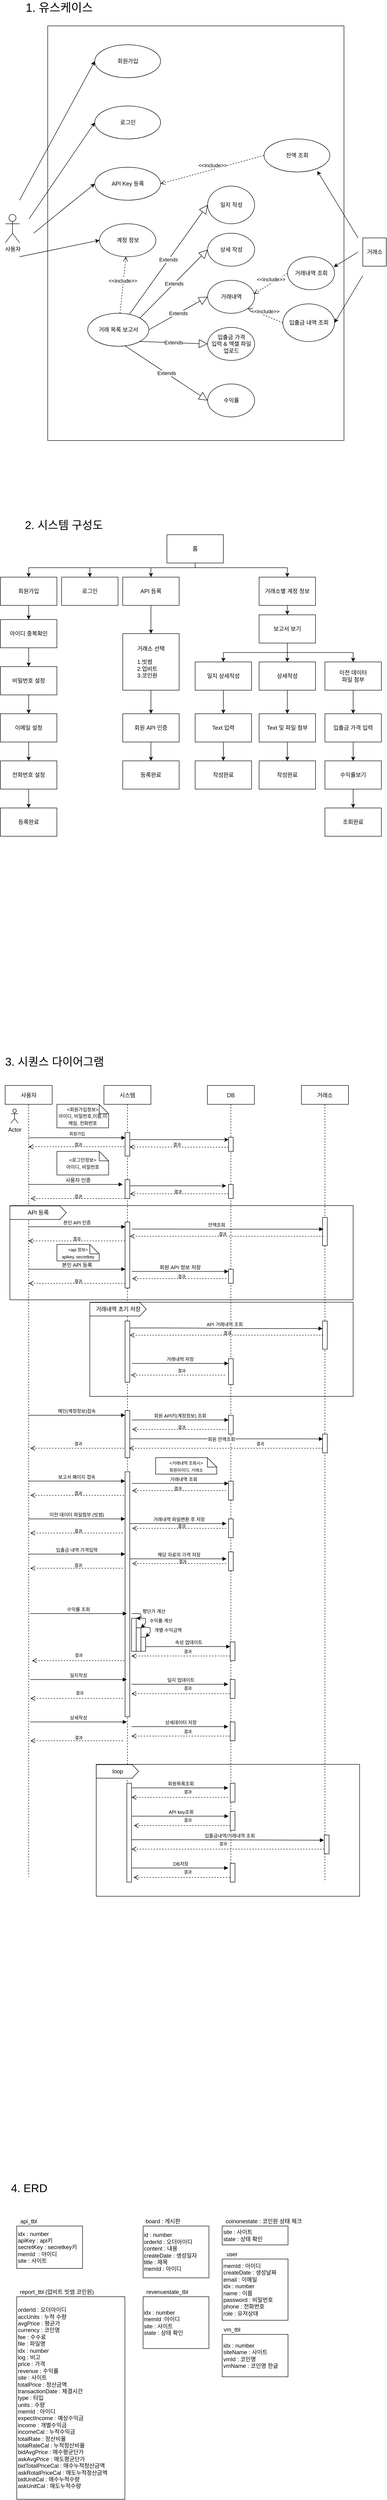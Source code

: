 <mxfile version="14.1.9" type="github">
  <diagram id="elj1aR2KJB44pm3A8Auk" name="Page-1">
    <mxGraphModel dx="1029" dy="2135" grid="1" gridSize="10" guides="1" tooltips="1" connect="1" arrows="1" fold="1" page="1" pageScale="1" pageWidth="827" pageHeight="1169" math="0" shadow="0">
      <root>
        <mxCell id="0" />
        <mxCell id="1" parent="0" />
        <mxCell id="tycSg9s_605FR_uE6vuB-6" style="edgeStyle=orthogonalEdgeStyle;rounded=0;orthogonalLoop=1;jettySize=auto;html=1;exitX=0.5;exitY=1;exitDx=0;exitDy=0;entryX=0.5;entryY=0;entryDx=0;entryDy=0;" edge="1" parent="1" source="tycSg9s_605FR_uE6vuB-1" target="tycSg9s_605FR_uE6vuB-3">
          <mxGeometry relative="1" as="geometry">
            <Array as="points">
              <mxPoint x="414" y="140" />
              <mxPoint x="190" y="140" />
            </Array>
          </mxGeometry>
        </mxCell>
        <mxCell id="tycSg9s_605FR_uE6vuB-7" style="edgeStyle=orthogonalEdgeStyle;rounded=0;orthogonalLoop=1;jettySize=auto;html=1;exitX=0.5;exitY=1;exitDx=0;exitDy=0;entryX=0.5;entryY=0;entryDx=0;entryDy=0;" edge="1" parent="1" source="tycSg9s_605FR_uE6vuB-1" target="tycSg9s_605FR_uE6vuB-4">
          <mxGeometry relative="1" as="geometry">
            <Array as="points">
              <mxPoint x="414" y="140" />
              <mxPoint x="60" y="140" />
            </Array>
          </mxGeometry>
        </mxCell>
        <mxCell id="tycSg9s_605FR_uE6vuB-8" style="edgeStyle=orthogonalEdgeStyle;rounded=0;orthogonalLoop=1;jettySize=auto;html=1;exitX=0.5;exitY=1;exitDx=0;exitDy=0;entryX=0.5;entryY=0;entryDx=0;entryDy=0;" edge="1" parent="1" source="tycSg9s_605FR_uE6vuB-1" target="tycSg9s_605FR_uE6vuB-2">
          <mxGeometry relative="1" as="geometry">
            <Array as="points">
              <mxPoint x="414" y="140" />
              <mxPoint x="320" y="140" />
            </Array>
          </mxGeometry>
        </mxCell>
        <mxCell id="tycSg9s_605FR_uE6vuB-9" style="edgeStyle=orthogonalEdgeStyle;rounded=0;orthogonalLoop=1;jettySize=auto;html=1;exitX=0.5;exitY=1;exitDx=0;exitDy=0;entryX=0.5;entryY=0;entryDx=0;entryDy=0;" edge="1" parent="1" source="tycSg9s_605FR_uE6vuB-1" target="tycSg9s_605FR_uE6vuB-5">
          <mxGeometry relative="1" as="geometry">
            <Array as="points">
              <mxPoint x="414" y="140" />
              <mxPoint x="610" y="140" />
            </Array>
          </mxGeometry>
        </mxCell>
        <mxCell id="tycSg9s_605FR_uE6vuB-1" value="홈" style="rounded=0;whiteSpace=wrap;html=1;" vertex="1" parent="1">
          <mxGeometry x="354" y="70" width="120" height="60" as="geometry" />
        </mxCell>
        <mxCell id="tycSg9s_605FR_uE6vuB-22" style="edgeStyle=orthogonalEdgeStyle;rounded=0;orthogonalLoop=1;jettySize=auto;html=1;exitX=0.5;exitY=1;exitDx=0;exitDy=0;entryX=0.5;entryY=0;entryDx=0;entryDy=0;" edge="1" parent="1" source="tycSg9s_605FR_uE6vuB-2" target="tycSg9s_605FR_uE6vuB-18">
          <mxGeometry relative="1" as="geometry" />
        </mxCell>
        <mxCell id="tycSg9s_605FR_uE6vuB-2" value="API 등록" style="rounded=0;whiteSpace=wrap;html=1;" vertex="1" parent="1">
          <mxGeometry x="260" y="160" width="120" height="60" as="geometry" />
        </mxCell>
        <mxCell id="tycSg9s_605FR_uE6vuB-3" value="로그인" style="rounded=0;whiteSpace=wrap;html=1;" vertex="1" parent="1">
          <mxGeometry x="130" y="160" width="120" height="60" as="geometry" />
        </mxCell>
        <mxCell id="tycSg9s_605FR_uE6vuB-14" style="edgeStyle=orthogonalEdgeStyle;rounded=0;orthogonalLoop=1;jettySize=auto;html=1;exitX=0.5;exitY=1;exitDx=0;exitDy=0;entryX=0.5;entryY=0;entryDx=0;entryDy=0;" edge="1" parent="1" source="tycSg9s_605FR_uE6vuB-4" target="tycSg9s_605FR_uE6vuB-10">
          <mxGeometry relative="1" as="geometry" />
        </mxCell>
        <mxCell id="tycSg9s_605FR_uE6vuB-4" value="회원가입" style="rounded=0;whiteSpace=wrap;html=1;" vertex="1" parent="1">
          <mxGeometry y="160" width="120" height="60" as="geometry" />
        </mxCell>
        <mxCell id="tycSg9s_605FR_uE6vuB-26" style="edgeStyle=orthogonalEdgeStyle;rounded=0;orthogonalLoop=1;jettySize=auto;html=1;exitX=0.5;exitY=1;exitDx=0;exitDy=0;entryX=0.5;entryY=0;entryDx=0;entryDy=0;" edge="1" parent="1" source="tycSg9s_605FR_uE6vuB-5" target="tycSg9s_605FR_uE6vuB-25">
          <mxGeometry relative="1" as="geometry" />
        </mxCell>
        <mxCell id="tycSg9s_605FR_uE6vuB-5" value="거래소별 계정 정보" style="rounded=0;whiteSpace=wrap;html=1;" vertex="1" parent="1">
          <mxGeometry x="550" y="160" width="120" height="60" as="geometry" />
        </mxCell>
        <mxCell id="tycSg9s_605FR_uE6vuB-15" style="edgeStyle=orthogonalEdgeStyle;rounded=0;orthogonalLoop=1;jettySize=auto;html=1;exitX=0.5;exitY=1;exitDx=0;exitDy=0;entryX=0.5;entryY=0;entryDx=0;entryDy=0;" edge="1" parent="1" source="tycSg9s_605FR_uE6vuB-10" target="tycSg9s_605FR_uE6vuB-13">
          <mxGeometry relative="1" as="geometry" />
        </mxCell>
        <mxCell id="tycSg9s_605FR_uE6vuB-10" value="아이디 중복확인" style="rounded=0;whiteSpace=wrap;html=1;" vertex="1" parent="1">
          <mxGeometry y="250" width="120" height="60" as="geometry" />
        </mxCell>
        <mxCell id="tycSg9s_605FR_uE6vuB-50" style="edgeStyle=orthogonalEdgeStyle;rounded=0;orthogonalLoop=1;jettySize=auto;html=1;exitX=0.5;exitY=1;exitDx=0;exitDy=0;entryX=0.5;entryY=0;entryDx=0;entryDy=0;" edge="1" parent="1" source="tycSg9s_605FR_uE6vuB-11" target="tycSg9s_605FR_uE6vuB-49">
          <mxGeometry relative="1" as="geometry" />
        </mxCell>
        <mxCell id="tycSg9s_605FR_uE6vuB-11" value="전화번호 설정" style="rounded=0;whiteSpace=wrap;html=1;" vertex="1" parent="1">
          <mxGeometry y="550" width="120" height="60" as="geometry" />
        </mxCell>
        <mxCell id="tycSg9s_605FR_uE6vuB-17" style="edgeStyle=orthogonalEdgeStyle;rounded=0;orthogonalLoop=1;jettySize=auto;html=1;exitX=0.5;exitY=1;exitDx=0;exitDy=0;entryX=0.5;entryY=0;entryDx=0;entryDy=0;" edge="1" parent="1" source="tycSg9s_605FR_uE6vuB-12" target="tycSg9s_605FR_uE6vuB-11">
          <mxGeometry relative="1" as="geometry" />
        </mxCell>
        <mxCell id="tycSg9s_605FR_uE6vuB-12" value="이메일 설정" style="rounded=0;whiteSpace=wrap;html=1;" vertex="1" parent="1">
          <mxGeometry y="450" width="120" height="60" as="geometry" />
        </mxCell>
        <mxCell id="tycSg9s_605FR_uE6vuB-16" style="edgeStyle=orthogonalEdgeStyle;rounded=0;orthogonalLoop=1;jettySize=auto;html=1;exitX=0.5;exitY=1;exitDx=0;exitDy=0;entryX=0.5;entryY=0;entryDx=0;entryDy=0;" edge="1" parent="1" source="tycSg9s_605FR_uE6vuB-13" target="tycSg9s_605FR_uE6vuB-12">
          <mxGeometry relative="1" as="geometry" />
        </mxCell>
        <mxCell id="tycSg9s_605FR_uE6vuB-13" value="비밀번호 설정" style="rounded=0;whiteSpace=wrap;html=1;" vertex="1" parent="1">
          <mxGeometry y="350" width="120" height="60" as="geometry" />
        </mxCell>
        <mxCell id="tycSg9s_605FR_uE6vuB-23" style="edgeStyle=orthogonalEdgeStyle;rounded=0;orthogonalLoop=1;jettySize=auto;html=1;exitX=0.5;exitY=1;exitDx=0;exitDy=0;entryX=0.5;entryY=0;entryDx=0;entryDy=0;" edge="1" parent="1" source="tycSg9s_605FR_uE6vuB-18" target="tycSg9s_605FR_uE6vuB-21">
          <mxGeometry relative="1" as="geometry" />
        </mxCell>
        <mxCell id="tycSg9s_605FR_uE6vuB-18" value="&lt;div&gt;&lt;span&gt;거래소 선택&lt;/span&gt;&lt;/div&gt;&lt;div&gt;&lt;span&gt;&lt;br&gt;&lt;/span&gt;&lt;/div&gt;&lt;div style=&quot;text-align: left&quot;&gt;&lt;span&gt;1.빗썸&lt;/span&gt;&lt;/div&gt;&lt;div style=&quot;text-align: left&quot;&gt;&lt;span&gt;2.업비트&lt;/span&gt;&lt;/div&gt;&lt;div style=&quot;text-align: left&quot;&gt;&lt;span&gt;3.코인원&lt;/span&gt;&lt;/div&gt;" style="rounded=0;whiteSpace=wrap;html=1;align=center;" vertex="1" parent="1">
          <mxGeometry x="260" y="280" width="120" height="120" as="geometry" />
        </mxCell>
        <mxCell id="tycSg9s_605FR_uE6vuB-20" value="등록완료" style="rounded=0;whiteSpace=wrap;html=1;" vertex="1" parent="1">
          <mxGeometry x="260" y="550" width="120" height="60" as="geometry" />
        </mxCell>
        <mxCell id="tycSg9s_605FR_uE6vuB-24" style="edgeStyle=orthogonalEdgeStyle;rounded=0;orthogonalLoop=1;jettySize=auto;html=1;exitX=0.5;exitY=1;exitDx=0;exitDy=0;entryX=0.5;entryY=0;entryDx=0;entryDy=0;" edge="1" parent="1" source="tycSg9s_605FR_uE6vuB-21" target="tycSg9s_605FR_uE6vuB-20">
          <mxGeometry relative="1" as="geometry" />
        </mxCell>
        <mxCell id="tycSg9s_605FR_uE6vuB-21" value="회원 API 인증" style="rounded=0;whiteSpace=wrap;html=1;" vertex="1" parent="1">
          <mxGeometry x="260" y="450" width="120" height="60" as="geometry" />
        </mxCell>
        <mxCell id="tycSg9s_605FR_uE6vuB-31" style="edgeStyle=orthogonalEdgeStyle;rounded=0;orthogonalLoop=1;jettySize=auto;html=1;exitX=0.5;exitY=1;exitDx=0;exitDy=0;entryX=0.5;entryY=0;entryDx=0;entryDy=0;" edge="1" parent="1" target="tycSg9s_605FR_uE6vuB-28">
          <mxGeometry relative="1" as="geometry">
            <mxPoint x="610" y="310" as="sourcePoint" />
          </mxGeometry>
        </mxCell>
        <mxCell id="tycSg9s_605FR_uE6vuB-32" style="edgeStyle=orthogonalEdgeStyle;rounded=0;orthogonalLoop=1;jettySize=auto;html=1;exitX=0.5;exitY=1;exitDx=0;exitDy=0;entryX=0.5;entryY=0;entryDx=0;entryDy=0;" edge="1" parent="1" target="tycSg9s_605FR_uE6vuB-27">
          <mxGeometry relative="1" as="geometry">
            <mxPoint x="610" y="310" as="sourcePoint" />
            <Array as="points">
              <mxPoint x="610" y="320" />
              <mxPoint x="474" y="320" />
            </Array>
          </mxGeometry>
        </mxCell>
        <mxCell id="tycSg9s_605FR_uE6vuB-33" style="edgeStyle=orthogonalEdgeStyle;rounded=0;orthogonalLoop=1;jettySize=auto;html=1;exitX=0.5;exitY=1;exitDx=0;exitDy=0;entryX=0.5;entryY=0;entryDx=0;entryDy=0;" edge="1" parent="1" source="tycSg9s_605FR_uE6vuB-25" target="tycSg9s_605FR_uE6vuB-29">
          <mxGeometry relative="1" as="geometry">
            <mxPoint x="610" y="310" as="sourcePoint" />
            <Array as="points">
              <mxPoint x="610" y="320" />
              <mxPoint x="750" y="320" />
            </Array>
          </mxGeometry>
        </mxCell>
        <mxCell id="tycSg9s_605FR_uE6vuB-25" value="보고서 보기" style="rounded=0;whiteSpace=wrap;html=1;" vertex="1" parent="1">
          <mxGeometry x="550" y="240" width="120" height="60" as="geometry" />
        </mxCell>
        <mxCell id="tycSg9s_605FR_uE6vuB-39" style="edgeStyle=orthogonalEdgeStyle;rounded=0;orthogonalLoop=1;jettySize=auto;html=1;exitX=0.5;exitY=1;exitDx=0;exitDy=0;entryX=0.5;entryY=0;entryDx=0;entryDy=0;" edge="1" parent="1" source="tycSg9s_605FR_uE6vuB-27" target="tycSg9s_605FR_uE6vuB-37">
          <mxGeometry relative="1" as="geometry" />
        </mxCell>
        <mxCell id="tycSg9s_605FR_uE6vuB-27" value="일지 상세작성" style="rounded=0;whiteSpace=wrap;html=1;" vertex="1" parent="1">
          <mxGeometry x="414" y="340" width="120" height="60" as="geometry" />
        </mxCell>
        <mxCell id="tycSg9s_605FR_uE6vuB-41" style="edgeStyle=orthogonalEdgeStyle;rounded=0;orthogonalLoop=1;jettySize=auto;html=1;exitX=0.5;exitY=1;exitDx=0;exitDy=0;entryX=0.5;entryY=0;entryDx=0;entryDy=0;" edge="1" parent="1" source="tycSg9s_605FR_uE6vuB-28" target="tycSg9s_605FR_uE6vuB-36">
          <mxGeometry relative="1" as="geometry" />
        </mxCell>
        <mxCell id="tycSg9s_605FR_uE6vuB-28" value="상세작성" style="rounded=0;whiteSpace=wrap;html=1;" vertex="1" parent="1">
          <mxGeometry x="550" y="340" width="120" height="60" as="geometry" />
        </mxCell>
        <mxCell id="tycSg9s_605FR_uE6vuB-44" style="edgeStyle=orthogonalEdgeStyle;rounded=0;orthogonalLoop=1;jettySize=auto;html=1;exitX=0.5;exitY=1;exitDx=0;exitDy=0;entryX=0.5;entryY=0;entryDx=0;entryDy=0;" edge="1" parent="1" source="tycSg9s_605FR_uE6vuB-29" target="tycSg9s_605FR_uE6vuB-35">
          <mxGeometry relative="1" as="geometry" />
        </mxCell>
        <mxCell id="tycSg9s_605FR_uE6vuB-29" value="이전 데이터 &lt;br&gt;파일 첨부" style="rounded=0;whiteSpace=wrap;html=1;" vertex="1" parent="1">
          <mxGeometry x="690" y="340" width="120" height="60" as="geometry" />
        </mxCell>
        <mxCell id="tycSg9s_605FR_uE6vuB-34" value="작성완료" style="rounded=0;whiteSpace=wrap;html=1;" vertex="1" parent="1">
          <mxGeometry x="414" y="550" width="120" height="60" as="geometry" />
        </mxCell>
        <mxCell id="tycSg9s_605FR_uE6vuB-45" style="edgeStyle=orthogonalEdgeStyle;rounded=0;orthogonalLoop=1;jettySize=auto;html=1;exitX=0.5;exitY=1;exitDx=0;exitDy=0;entryX=0.5;entryY=0;entryDx=0;entryDy=0;" edge="1" parent="1" source="tycSg9s_605FR_uE6vuB-35" target="tycSg9s_605FR_uE6vuB-42">
          <mxGeometry relative="1" as="geometry" />
        </mxCell>
        <mxCell id="tycSg9s_605FR_uE6vuB-35" value="입출금 가격 입력" style="rounded=0;whiteSpace=wrap;html=1;" vertex="1" parent="1">
          <mxGeometry x="690" y="450" width="120" height="60" as="geometry" />
        </mxCell>
        <mxCell id="tycSg9s_605FR_uE6vuB-46" style="edgeStyle=orthogonalEdgeStyle;rounded=0;orthogonalLoop=1;jettySize=auto;html=1;exitX=0.5;exitY=1;exitDx=0;exitDy=0;entryX=0.5;entryY=0;entryDx=0;entryDy=0;" edge="1" parent="1" source="tycSg9s_605FR_uE6vuB-36" target="tycSg9s_605FR_uE6vuB-43">
          <mxGeometry relative="1" as="geometry" />
        </mxCell>
        <mxCell id="tycSg9s_605FR_uE6vuB-36" value="Text 및 파일 첨부" style="rounded=0;whiteSpace=wrap;html=1;" vertex="1" parent="1">
          <mxGeometry x="550" y="450" width="120" height="60" as="geometry" />
        </mxCell>
        <mxCell id="tycSg9s_605FR_uE6vuB-40" style="edgeStyle=orthogonalEdgeStyle;rounded=0;orthogonalLoop=1;jettySize=auto;html=1;exitX=0.5;exitY=1;exitDx=0;exitDy=0;entryX=0.5;entryY=0;entryDx=0;entryDy=0;" edge="1" parent="1" source="tycSg9s_605FR_uE6vuB-37" target="tycSg9s_605FR_uE6vuB-34">
          <mxGeometry relative="1" as="geometry" />
        </mxCell>
        <mxCell id="tycSg9s_605FR_uE6vuB-37" value="Text 입력" style="rounded=0;whiteSpace=wrap;html=1;" vertex="1" parent="1">
          <mxGeometry x="414" y="450" width="120" height="60" as="geometry" />
        </mxCell>
        <mxCell id="tycSg9s_605FR_uE6vuB-48" style="edgeStyle=orthogonalEdgeStyle;rounded=0;orthogonalLoop=1;jettySize=auto;html=1;exitX=0.5;exitY=1;exitDx=0;exitDy=0;entryX=0.5;entryY=0;entryDx=0;entryDy=0;" edge="1" parent="1" source="tycSg9s_605FR_uE6vuB-42" target="tycSg9s_605FR_uE6vuB-47">
          <mxGeometry relative="1" as="geometry" />
        </mxCell>
        <mxCell id="tycSg9s_605FR_uE6vuB-42" value="수익률보기" style="rounded=0;whiteSpace=wrap;html=1;" vertex="1" parent="1">
          <mxGeometry x="690" y="550" width="120" height="60" as="geometry" />
        </mxCell>
        <mxCell id="tycSg9s_605FR_uE6vuB-43" value="작성완료" style="rounded=0;whiteSpace=wrap;html=1;" vertex="1" parent="1">
          <mxGeometry x="550" y="550" width="120" height="60" as="geometry" />
        </mxCell>
        <mxCell id="tycSg9s_605FR_uE6vuB-47" value="조회완료" style="rounded=0;whiteSpace=wrap;html=1;" vertex="1" parent="1">
          <mxGeometry x="690" y="650" width="120" height="60" as="geometry" />
        </mxCell>
        <mxCell id="tycSg9s_605FR_uE6vuB-49" value="등록완료" style="rounded=0;whiteSpace=wrap;html=1;" vertex="1" parent="1">
          <mxGeometry y="650" width="120" height="60" as="geometry" />
        </mxCell>
        <mxCell id="tycSg9s_605FR_uE6vuB-62" value="&lt;span style=&quot;font-size: 24px&quot;&gt;2. 시스템 구성도&lt;/span&gt;" style="text;html=1;strokeColor=none;fillColor=none;align=center;verticalAlign=middle;whiteSpace=wrap;rounded=0;" vertex="1" parent="1">
          <mxGeometry x="20" y="30" width="230" height="40" as="geometry" />
        </mxCell>
        <mxCell id="tycSg9s_605FR_uE6vuB-63" value="" style="rounded=0;whiteSpace=wrap;html=1;" vertex="1" parent="1">
          <mxGeometry x="203.7" y="2680" width="560" height="280" as="geometry" />
        </mxCell>
        <mxCell id="tycSg9s_605FR_uE6vuB-64" value="" style="verticalAlign=bottom;endArrow=open;dashed=1;endSize=8;shadow=0;strokeWidth=1;exitX=0.5;exitY=0.75;exitDx=0;exitDy=0;exitPerimeter=0;" edge="1" parent="1" source="tycSg9s_605FR_uE6vuB-86">
          <mxGeometry relative="1" as="geometry">
            <mxPoint x="278.7" y="2530" as="targetPoint" />
            <mxPoint x="478.7" y="2530" as="sourcePoint" />
            <Array as="points">
              <mxPoint x="428.7" y="2530" />
              <mxPoint x="360.7" y="2530" />
              <mxPoint x="290.7" y="2530" />
            </Array>
          </mxGeometry>
        </mxCell>
        <mxCell id="tycSg9s_605FR_uE6vuB-65" value="" style="verticalAlign=bottom;endArrow=open;dashed=1;endSize=8;shadow=0;strokeWidth=1;" edge="1" parent="1">
          <mxGeometry relative="1" as="geometry">
            <mxPoint x="63.5" y="2109" as="targetPoint" />
            <mxPoint x="275" y="2109" as="sourcePoint" />
            <Array as="points">
              <mxPoint x="213.5" y="2109" />
              <mxPoint x="145.5" y="2109" />
              <mxPoint x="75.5" y="2109" />
            </Array>
          </mxGeometry>
        </mxCell>
        <mxCell id="tycSg9s_605FR_uE6vuB-66" value="" style="verticalAlign=bottom;endArrow=open;dashed=1;endSize=8;shadow=0;strokeWidth=1;" edge="1" parent="1">
          <mxGeometry relative="1" as="geometry">
            <mxPoint x="63.5" y="2009" as="targetPoint" />
            <mxPoint x="275" y="2009" as="sourcePoint" />
            <Array as="points">
              <mxPoint x="213.5" y="2009" />
              <mxPoint x="145.5" y="2009" />
              <mxPoint x="75.5" y="2009" />
            </Array>
          </mxGeometry>
        </mxCell>
        <mxCell id="tycSg9s_605FR_uE6vuB-67" value="" style="rounded=0;whiteSpace=wrap;html=1;" vertex="1" parent="1">
          <mxGeometry x="190" y="1699" width="560" height="200" as="geometry" />
        </mxCell>
        <mxCell id="tycSg9s_605FR_uE6vuB-68" value="" style="rounded=0;whiteSpace=wrap;html=1;" vertex="1" parent="1">
          <mxGeometry x="20" y="1494" width="730" height="200" as="geometry" />
        </mxCell>
        <mxCell id="tycSg9s_605FR_uE6vuB-69" value="" style="verticalAlign=bottom;endArrow=open;dashed=1;endSize=8;shadow=0;strokeWidth=1;" edge="1" parent="1" source="tycSg9s_605FR_uE6vuB-71" target="tycSg9s_605FR_uE6vuB-70">
          <mxGeometry relative="1" as="geometry">
            <mxPoint x="70" y="1369" as="targetPoint" />
            <mxPoint x="257.5" y="1369.01" as="sourcePoint" />
            <Array as="points">
              <mxPoint x="150" y="1369" />
              <mxPoint x="90" y="1369" />
              <mxPoint x="70" y="1369" />
              <mxPoint x="60" y="1369" />
            </Array>
          </mxGeometry>
        </mxCell>
        <mxCell id="tycSg9s_605FR_uE6vuB-70" value="사용자" style="shape=umlLifeline;perimeter=lifelinePerimeter;container=1;collapsible=0;recursiveResize=0;rounded=0;shadow=0;strokeWidth=1;" vertex="1" parent="1">
          <mxGeometry x="10" y="1239" width="100" height="1680" as="geometry" />
        </mxCell>
        <mxCell id="tycSg9s_605FR_uE6vuB-71" value="시스템" style="shape=umlLifeline;perimeter=lifelinePerimeter;container=1;collapsible=0;recursiveResize=0;rounded=0;shadow=0;strokeWidth=1;" vertex="1" parent="1">
          <mxGeometry x="220" y="1239" width="100" height="1690" as="geometry" />
        </mxCell>
        <mxCell id="tycSg9s_605FR_uE6vuB-72" value="" style="points=[];perimeter=orthogonalPerimeter;rounded=0;shadow=0;strokeWidth=1;" vertex="1" parent="tycSg9s_605FR_uE6vuB-71">
          <mxGeometry x="45" y="100" width="10" height="50" as="geometry" />
        </mxCell>
        <mxCell id="tycSg9s_605FR_uE6vuB-73" value="" style="points=[];perimeter=orthogonalPerimeter;rounded=0;shadow=0;strokeWidth=1;" vertex="1" parent="tycSg9s_605FR_uE6vuB-71">
          <mxGeometry x="45" y="200" width="10" height="40" as="geometry" />
        </mxCell>
        <mxCell id="tycSg9s_605FR_uE6vuB-74" value="" style="points=[];perimeter=orthogonalPerimeter;rounded=0;shadow=0;strokeWidth=1;" vertex="1" parent="tycSg9s_605FR_uE6vuB-71">
          <mxGeometry x="45" y="690" width="10" height="100" as="geometry" />
        </mxCell>
        <mxCell id="tycSg9s_605FR_uE6vuB-75" value="" style="points=[];perimeter=orthogonalPerimeter;rounded=0;shadow=0;strokeWidth=1;" vertex="1" parent="tycSg9s_605FR_uE6vuB-71">
          <mxGeometry x="45" y="820" width="10" height="520" as="geometry" />
        </mxCell>
        <mxCell id="tycSg9s_605FR_uE6vuB-76" value="" style="points=[];perimeter=orthogonalPerimeter;rounded=0;shadow=0;strokeWidth=1;" vertex="1" parent="tycSg9s_605FR_uE6vuB-71">
          <mxGeometry x="48.7" y="1481" width="10" height="210" as="geometry" />
        </mxCell>
        <mxCell id="tycSg9s_605FR_uE6vuB-77" value="loop" style="html=1;shadow=0;dashed=0;align=center;verticalAlign=middle;shape=mxgraph.arrows2.arrow;dy=0.04;dx=14.2;notch=0;" vertex="1" parent="tycSg9s_605FR_uE6vuB-71">
          <mxGeometry x="-16.3" y="1441" width="90" height="30" as="geometry" />
        </mxCell>
        <mxCell id="tycSg9s_605FR_uE6vuB-78" value="회원가입" style="verticalAlign=bottom;endArrow=block;entryX=0.08;entryY=0.22;shadow=0;strokeWidth=1;entryDx=0;entryDy=0;entryPerimeter=0;fontSize=9;" edge="1" parent="1" source="tycSg9s_605FR_uE6vuB-70" target="tycSg9s_605FR_uE6vuB-72">
          <mxGeometry relative="1" as="geometry">
            <mxPoint x="135" y="1349.0" as="sourcePoint" />
            <Array as="points">
              <mxPoint x="150" y="1350" />
            </Array>
          </mxGeometry>
        </mxCell>
        <mxCell id="tycSg9s_605FR_uE6vuB-79" value="DB" style="shape=umlLifeline;perimeter=lifelinePerimeter;container=1;collapsible=0;recursiveResize=0;rounded=0;shadow=0;strokeWidth=1;" vertex="1" parent="1">
          <mxGeometry x="440" y="1239" width="100" height="1690" as="geometry" />
        </mxCell>
        <mxCell id="tycSg9s_605FR_uE6vuB-80" value="" style="points=[];perimeter=orthogonalPerimeter;rounded=0;shadow=0;strokeWidth=1;" vertex="1" parent="tycSg9s_605FR_uE6vuB-79">
          <mxGeometry x="45" y="110" width="10" height="30" as="geometry" />
        </mxCell>
        <mxCell id="tycSg9s_605FR_uE6vuB-81" value="" style="points=[];perimeter=orthogonalPerimeter;rounded=0;shadow=0;strokeWidth=1;" vertex="1" parent="tycSg9s_605FR_uE6vuB-79">
          <mxGeometry x="45" y="210" width="10" height="30" as="geometry" />
        </mxCell>
        <mxCell id="tycSg9s_605FR_uE6vuB-82" value="" style="points=[];perimeter=orthogonalPerimeter;rounded=0;shadow=0;strokeWidth=1;" vertex="1" parent="tycSg9s_605FR_uE6vuB-79">
          <mxGeometry x="45" y="390" width="10" height="30" as="geometry" />
        </mxCell>
        <mxCell id="tycSg9s_605FR_uE6vuB-83" value="" style="points=[];perimeter=orthogonalPerimeter;rounded=0;shadow=0;strokeWidth=1;" vertex="1" parent="tycSg9s_605FR_uE6vuB-79">
          <mxGeometry x="45" y="700" width="10" height="40" as="geometry" />
        </mxCell>
        <mxCell id="tycSg9s_605FR_uE6vuB-84" value="" style="points=[];perimeter=orthogonalPerimeter;rounded=0;shadow=0;strokeWidth=1;" vertex="1" parent="tycSg9s_605FR_uE6vuB-79">
          <mxGeometry x="45" y="840" width="10" height="40" as="geometry" />
        </mxCell>
        <mxCell id="tycSg9s_605FR_uE6vuB-85" value="" style="points=[];perimeter=orthogonalPerimeter;rounded=0;shadow=0;strokeWidth=1;" vertex="1" parent="tycSg9s_605FR_uE6vuB-79">
          <mxGeometry x="45" y="920" width="10" height="40" as="geometry" />
        </mxCell>
        <mxCell id="tycSg9s_605FR_uE6vuB-86" value="" style="points=[];perimeter=orthogonalPerimeter;rounded=0;shadow=0;strokeWidth=1;" vertex="1" parent="tycSg9s_605FR_uE6vuB-79">
          <mxGeometry x="48.7" y="1261" width="10" height="40" as="geometry" />
        </mxCell>
        <mxCell id="tycSg9s_605FR_uE6vuB-87" value="" style="points=[];perimeter=orthogonalPerimeter;rounded=0;shadow=0;strokeWidth=1;" vertex="1" parent="tycSg9s_605FR_uE6vuB-79">
          <mxGeometry x="48.7" y="1481" width="10" height="40" as="geometry" />
        </mxCell>
        <mxCell id="tycSg9s_605FR_uE6vuB-88" value="" style="points=[];perimeter=orthogonalPerimeter;rounded=0;shadow=0;strokeWidth=1;" vertex="1" parent="tycSg9s_605FR_uE6vuB-79">
          <mxGeometry x="48.7" y="1541" width="10" height="40" as="geometry" />
        </mxCell>
        <mxCell id="tycSg9s_605FR_uE6vuB-89" value="" style="points=[];perimeter=orthogonalPerimeter;rounded=0;shadow=0;strokeWidth=1;" vertex="1" parent="tycSg9s_605FR_uE6vuB-79">
          <mxGeometry x="48.7" y="1651" width="10" height="40" as="geometry" />
        </mxCell>
        <mxCell id="tycSg9s_605FR_uE6vuB-90" value="거래소" style="shape=umlLifeline;perimeter=lifelinePerimeter;container=1;collapsible=0;recursiveResize=0;rounded=0;shadow=0;strokeWidth=1;" vertex="1" parent="1">
          <mxGeometry x="640" y="1239" width="100" height="1690" as="geometry" />
        </mxCell>
        <mxCell id="tycSg9s_605FR_uE6vuB-91" value="" style="points=[];perimeter=orthogonalPerimeter;rounded=0;shadow=0;strokeWidth=1;" vertex="1" parent="tycSg9s_605FR_uE6vuB-90">
          <mxGeometry x="45" y="280" width="10" height="60" as="geometry" />
        </mxCell>
        <mxCell id="tycSg9s_605FR_uE6vuB-92" value="" style="points=[];perimeter=orthogonalPerimeter;rounded=0;shadow=0;strokeWidth=1;" vertex="1" parent="tycSg9s_605FR_uE6vuB-90">
          <mxGeometry x="45" y="500" width="10" height="60" as="geometry" />
        </mxCell>
        <mxCell id="tycSg9s_605FR_uE6vuB-93" value="" style="points=[];perimeter=orthogonalPerimeter;rounded=0;shadow=0;strokeWidth=1;" vertex="1" parent="tycSg9s_605FR_uE6vuB-90">
          <mxGeometry x="48.7" y="1591" width="10" height="40" as="geometry" />
        </mxCell>
        <mxCell id="tycSg9s_605FR_uE6vuB-94" value="Actor" style="shape=umlActor;verticalLabelPosition=bottom;verticalAlign=top;html=1;outlineConnect=0;" vertex="1" parent="1">
          <mxGeometry x="22.5" y="1289" width="15" height="30" as="geometry" />
        </mxCell>
        <mxCell id="tycSg9s_605FR_uE6vuB-95" value="" style="edgeStyle=orthogonalEdgeStyle;rounded=0;orthogonalLoop=1;jettySize=auto;html=1;" edge="1" parent="1" source="tycSg9s_605FR_uE6vuB-72" target="tycSg9s_605FR_uE6vuB-80">
          <mxGeometry relative="1" as="geometry">
            <mxPoint x="348" y="1449" as="targetPoint" />
            <Array as="points">
              <mxPoint x="340" y="1354" />
              <mxPoint x="340" y="1354" />
            </Array>
          </mxGeometry>
        </mxCell>
        <mxCell id="tycSg9s_605FR_uE6vuB-96" value="" style="verticalAlign=bottom;endArrow=open;dashed=1;endSize=8;shadow=0;strokeWidth=1;entryX=1;entryY=0.612;entryDx=0;entryDy=0;entryPerimeter=0;" edge="1" parent="1" target="tycSg9s_605FR_uE6vuB-72">
          <mxGeometry relative="1" as="geometry">
            <mxPoint x="280" y="1369" as="targetPoint" />
            <mxPoint x="485" y="1370" as="sourcePoint" />
            <Array as="points" />
          </mxGeometry>
        </mxCell>
        <mxCell id="tycSg9s_605FR_uE6vuB-97" value="사용자 인증" style="verticalAlign=bottom;endArrow=block;shadow=0;strokeWidth=1;" edge="1" parent="1">
          <mxGeometry x="0.054" relative="1" as="geometry">
            <mxPoint x="59.2" y="1449.0" as="sourcePoint" />
            <mxPoint x="260" y="1449" as="targetPoint" />
            <Array as="points" />
            <mxPoint as="offset" />
          </mxGeometry>
        </mxCell>
        <mxCell id="tycSg9s_605FR_uE6vuB-98" value="본인 API 인증" style="verticalAlign=bottom;endArrow=block;entryX=0.08;entryY=0.22;shadow=0;strokeWidth=1;entryDx=0;entryDy=0;entryPerimeter=0;fontSize=10;" edge="1" parent="1">
          <mxGeometry relative="1" as="geometry">
            <mxPoint x="60" y="1539" as="sourcePoint" />
            <mxPoint x="265.7" y="1539" as="targetPoint" />
            <Array as="points">
              <mxPoint x="149.9" y="1539" />
            </Array>
          </mxGeometry>
        </mxCell>
        <mxCell id="tycSg9s_605FR_uE6vuB-99" value="잔액조회" style="verticalAlign=bottom;endArrow=block;entryX=0.16;entryY=0.417;shadow=0;strokeWidth=1;entryDx=0;entryDy=0;entryPerimeter=0;fontSize=10;" edge="1" parent="1" target="tycSg9s_605FR_uE6vuB-91">
          <mxGeometry x="-0.113" relative="1" as="geometry">
            <mxPoint x="279.3" y="1543.8" as="sourcePoint" />
            <mxPoint x="485" y="1543.8" as="targetPoint" />
            <Array as="points">
              <mxPoint x="369.2" y="1543.8" />
              <mxPoint x="430" y="1544" />
            </Array>
            <mxPoint as="offset" />
          </mxGeometry>
        </mxCell>
        <mxCell id="tycSg9s_605FR_uE6vuB-100" value="본인 API 등록" style="verticalAlign=bottom;endArrow=block;entryX=0.08;entryY=0.22;shadow=0;strokeWidth=1;entryDx=0;entryDy=0;entryPerimeter=0;" edge="1" parent="1">
          <mxGeometry relative="1" as="geometry">
            <mxPoint x="60" y="1629" as="sourcePoint" />
            <mxPoint x="265.7" y="1629" as="targetPoint" />
            <Array as="points">
              <mxPoint x="149.9" y="1629" />
            </Array>
          </mxGeometry>
        </mxCell>
        <mxCell id="tycSg9s_605FR_uE6vuB-101" value="회원 API 정보 저장" style="verticalAlign=bottom;endArrow=block;entryX=0.08;entryY=0.22;shadow=0;strokeWidth=1;entryDx=0;entryDy=0;entryPerimeter=0;" edge="1" parent="1">
          <mxGeometry relative="1" as="geometry">
            <mxPoint x="279.3" y="1633.8" as="sourcePoint" />
            <mxPoint x="485" y="1633.8" as="targetPoint" />
            <Array as="points">
              <mxPoint x="369.2" y="1633.8" />
            </Array>
          </mxGeometry>
        </mxCell>
        <mxCell id="tycSg9s_605FR_uE6vuB-102" value="" style="verticalAlign=bottom;endArrow=open;dashed=1;endSize=8;shadow=0;strokeWidth=1;" edge="1" parent="1">
          <mxGeometry relative="1" as="geometry">
            <mxPoint x="59.25" y="1569" as="targetPoint" />
            <mxPoint x="270.75" y="1569" as="sourcePoint" />
            <Array as="points">
              <mxPoint x="141.25" y="1569" />
              <mxPoint x="71.25" y="1569" />
            </Array>
          </mxGeometry>
        </mxCell>
        <mxCell id="tycSg9s_605FR_uE6vuB-103" value="" style="verticalAlign=bottom;endArrow=open;dashed=1;endSize=8;shadow=0;strokeWidth=1;" edge="1" parent="1">
          <mxGeometry relative="1" as="geometry">
            <mxPoint x="60" y="1659" as="targetPoint" />
            <mxPoint x="271.5" y="1659" as="sourcePoint" />
            <Array as="points">
              <mxPoint x="210" y="1659" />
              <mxPoint x="142" y="1659" />
              <mxPoint x="72" y="1659" />
            </Array>
          </mxGeometry>
        </mxCell>
        <mxCell id="tycSg9s_605FR_uE6vuB-104" value="" style="verticalAlign=bottom;endArrow=open;dashed=1;endSize=8;shadow=0;strokeWidth=1;" edge="1" parent="1">
          <mxGeometry relative="1" as="geometry">
            <mxPoint x="280" y="1649" as="targetPoint" />
            <mxPoint x="480" y="1649" as="sourcePoint" />
            <Array as="points">
              <mxPoint x="430" y="1649" />
              <mxPoint x="362" y="1649" />
              <mxPoint x="292" y="1649" />
            </Array>
          </mxGeometry>
        </mxCell>
        <mxCell id="tycSg9s_605FR_uE6vuB-105" value="API 등록" style="html=1;shadow=0;dashed=0;align=center;verticalAlign=middle;shape=mxgraph.arrows2.arrow;dy=0.04;dx=14.2;notch=0;" vertex="1" parent="1">
          <mxGeometry x="20" y="1494" width="120" height="30" as="geometry" />
        </mxCell>
        <mxCell id="tycSg9s_605FR_uE6vuB-106" value="거래내역 초기 저장" style="html=1;shadow=0;dashed=0;align=center;verticalAlign=middle;shape=mxgraph.arrows2.arrow;dy=0.04;dx=14.2;notch=0;" vertex="1" parent="1">
          <mxGeometry x="190" y="1699" width="120" height="30" as="geometry" />
        </mxCell>
        <mxCell id="tycSg9s_605FR_uE6vuB-107" value="" style="points=[];perimeter=orthogonalPerimeter;rounded=0;shadow=0;strokeWidth=1;" vertex="1" parent="1">
          <mxGeometry x="485" y="1819" width="10" height="55" as="geometry" />
        </mxCell>
        <mxCell id="tycSg9s_605FR_uE6vuB-108" value="API 거래내역 조회" style="verticalAlign=bottom;endArrow=block;shadow=0;strokeWidth=1;fontSize=10;" edge="1" parent="1" target="tycSg9s_605FR_uE6vuB-92">
          <mxGeometry x="-0.015" relative="1" as="geometry">
            <mxPoint x="275" y="1753.8" as="sourcePoint" />
            <mxPoint x="486.2" y="1754.785" as="targetPoint" />
            <Array as="points">
              <mxPoint x="364.9" y="1753.8" />
              <mxPoint x="425.7" y="1754" />
              <mxPoint x="470" y="1755" />
            </Array>
            <mxPoint as="offset" />
          </mxGeometry>
        </mxCell>
        <mxCell id="tycSg9s_605FR_uE6vuB-109" value="" style="points=[];perimeter=orthogonalPerimeter;rounded=0;shadow=0;strokeWidth=1;" vertex="1" parent="1">
          <mxGeometry x="265" y="1739" width="10" height="130" as="geometry" />
        </mxCell>
        <mxCell id="tycSg9s_605FR_uE6vuB-110" value="" style="verticalAlign=bottom;endArrow=open;dashed=1;endSize=8;shadow=0;strokeWidth=1;" edge="1" parent="1">
          <mxGeometry relative="1" as="geometry">
            <mxPoint x="275" y="1769" as="targetPoint" />
            <mxPoint x="686.5" y="1769" as="sourcePoint" />
            <Array as="points">
              <mxPoint x="357" y="1769" />
              <mxPoint x="287" y="1769" />
            </Array>
          </mxGeometry>
        </mxCell>
        <mxCell id="tycSg9s_605FR_uE6vuB-111" value="거래내역 저장" style="verticalAlign=bottom;endArrow=block;entryX=0.08;entryY=0.22;shadow=0;strokeWidth=1;entryDx=0;entryDy=0;entryPerimeter=0;fontSize=10;" edge="1" parent="1">
          <mxGeometry relative="1" as="geometry">
            <mxPoint x="279.3" y="1829" as="sourcePoint" />
            <mxPoint x="485" y="1829" as="targetPoint" />
            <Array as="points">
              <mxPoint x="369.2" y="1829" />
            </Array>
          </mxGeometry>
        </mxCell>
        <mxCell id="tycSg9s_605FR_uE6vuB-112" value="" style="verticalAlign=bottom;endArrow=open;dashed=1;endSize=8;shadow=0;strokeWidth=1;" edge="1" parent="1">
          <mxGeometry relative="1" as="geometry">
            <mxPoint x="277.5" y="1853.8" as="targetPoint" />
            <mxPoint x="477.5" y="1853.8" as="sourcePoint" />
            <Array as="points">
              <mxPoint x="427.5" y="1853.8" />
              <mxPoint x="359.5" y="1853.8" />
              <mxPoint x="289.5" y="1853.8" />
            </Array>
          </mxGeometry>
        </mxCell>
        <mxCell id="tycSg9s_605FR_uE6vuB-113" value="메인(계정정보)접속" style="verticalAlign=bottom;endArrow=block;entryX=0.08;entryY=0.22;shadow=0;strokeWidth=1;entryDx=0;entryDy=0;entryPerimeter=0;fontSize=10;" edge="1" parent="1">
          <mxGeometry relative="1" as="geometry">
            <mxPoint x="59.3" y="1939" as="sourcePoint" />
            <mxPoint x="265" y="1939" as="targetPoint" />
            <Array as="points">
              <mxPoint x="149.2" y="1939" />
            </Array>
          </mxGeometry>
        </mxCell>
        <mxCell id="tycSg9s_605FR_uE6vuB-114" value="" style="points=[];perimeter=orthogonalPerimeter;rounded=0;shadow=0;strokeWidth=1;" vertex="1" parent="1">
          <mxGeometry x="265" y="1529" width="10" height="140" as="geometry" />
        </mxCell>
        <mxCell id="tycSg9s_605FR_uE6vuB-115" value="회원 API키(계정정보) 조회" style="verticalAlign=bottom;endArrow=block;entryX=0.08;entryY=0.22;shadow=0;strokeWidth=1;entryDx=0;entryDy=0;entryPerimeter=0;fontSize=10;" edge="1" parent="1">
          <mxGeometry relative="1" as="geometry">
            <mxPoint x="279.3" y="1949" as="sourcePoint" />
            <mxPoint x="485" y="1949" as="targetPoint" />
            <Array as="points">
              <mxPoint x="369.2" y="1949" />
            </Array>
          </mxGeometry>
        </mxCell>
        <mxCell id="tycSg9s_605FR_uE6vuB-116" value="" style="points=[];perimeter=orthogonalPerimeter;rounded=0;shadow=0;strokeWidth=1;" vertex="1" parent="1">
          <mxGeometry x="685" y="1979" width="10" height="40" as="geometry" />
        </mxCell>
        <mxCell id="tycSg9s_605FR_uE6vuB-117" value="회원 잔액조회" style="verticalAlign=bottom;endArrow=block;entryX=0.08;entryY=0.255;shadow=0;strokeWidth=1;entryDx=0;entryDy=0;entryPerimeter=0;fontSize=10;" edge="1" parent="1" target="tycSg9s_605FR_uE6vuB-116">
          <mxGeometry x="-0.051" y="-10" relative="1" as="geometry">
            <mxPoint x="275" y="1989" as="sourcePoint" />
            <mxPoint x="480.7" y="1989" as="targetPoint" />
            <Array as="points">
              <mxPoint x="364.9" y="1989" />
            </Array>
            <mxPoint as="offset" />
          </mxGeometry>
        </mxCell>
        <mxCell id="tycSg9s_605FR_uE6vuB-118" value="" style="verticalAlign=bottom;endArrow=open;dashed=1;endSize=8;shadow=0;strokeWidth=1;" edge="1" parent="1">
          <mxGeometry relative="1" as="geometry">
            <mxPoint x="280" y="1969" as="targetPoint" />
            <mxPoint x="480" y="1969" as="sourcePoint" />
            <Array as="points">
              <mxPoint x="430" y="1969" />
              <mxPoint x="362" y="1969" />
              <mxPoint x="292" y="1969" />
            </Array>
          </mxGeometry>
        </mxCell>
        <mxCell id="tycSg9s_605FR_uE6vuB-119" value="" style="verticalAlign=bottom;endArrow=open;dashed=1;endSize=8;shadow=0;strokeWidth=1;" edge="1" parent="1">
          <mxGeometry relative="1" as="geometry">
            <mxPoint x="273.5" y="2009" as="targetPoint" />
            <mxPoint x="685" y="2009" as="sourcePoint" />
            <Array as="points">
              <mxPoint x="355.5" y="2009" />
              <mxPoint x="285.5" y="2009" />
            </Array>
          </mxGeometry>
        </mxCell>
        <mxCell id="tycSg9s_605FR_uE6vuB-120" value="보고서 페이지 접속" style="verticalAlign=bottom;endArrow=block;entryX=0.08;entryY=0.22;shadow=0;strokeWidth=1;entryDx=0;entryDy=0;entryPerimeter=0;fontSize=10;" edge="1" parent="1">
          <mxGeometry relative="1" as="geometry">
            <mxPoint x="59.3" y="2078.8" as="sourcePoint" />
            <mxPoint x="265" y="2078.8" as="targetPoint" />
            <Array as="points">
              <mxPoint x="149.2" y="2078.8" />
            </Array>
          </mxGeometry>
        </mxCell>
        <mxCell id="tycSg9s_605FR_uE6vuB-121" value="거래내역 조회" style="verticalAlign=bottom;endArrow=block;entryX=0.08;entryY=0.22;shadow=0;strokeWidth=1;entryDx=0;entryDy=0;entryPerimeter=0;fontSize=10;" edge="1" parent="1">
          <mxGeometry x="0.076" relative="1" as="geometry">
            <mxPoint x="279.3" y="2083.8" as="sourcePoint" />
            <mxPoint x="485" y="2083.8" as="targetPoint" />
            <Array as="points">
              <mxPoint x="369.2" y="2083.8" />
            </Array>
            <mxPoint as="offset" />
          </mxGeometry>
        </mxCell>
        <mxCell id="tycSg9s_605FR_uE6vuB-122" value="" style="verticalAlign=bottom;endArrow=open;dashed=1;endSize=8;shadow=0;strokeWidth=1;" edge="1" parent="1">
          <mxGeometry relative="1" as="geometry">
            <mxPoint x="280" y="2099" as="targetPoint" />
            <mxPoint x="480" y="2099" as="sourcePoint" />
            <Array as="points">
              <mxPoint x="430" y="2099" />
              <mxPoint x="362" y="2099" />
              <mxPoint x="292" y="2099" />
            </Array>
          </mxGeometry>
        </mxCell>
        <mxCell id="tycSg9s_605FR_uE6vuB-123" value="이전 데이터 파일첨부 (빗썸)" style="verticalAlign=bottom;endArrow=block;entryX=0.08;entryY=0.22;shadow=0;strokeWidth=1;entryDx=0;entryDy=0;entryPerimeter=0;fontSize=10;" edge="1" parent="1">
          <mxGeometry relative="1" as="geometry">
            <mxPoint x="59.3" y="2159" as="sourcePoint" />
            <mxPoint x="265" y="2159" as="targetPoint" />
            <Array as="points">
              <mxPoint x="149.2" y="2159" />
            </Array>
          </mxGeometry>
        </mxCell>
        <mxCell id="tycSg9s_605FR_uE6vuB-124" value="" style="verticalAlign=bottom;endArrow=open;dashed=1;endSize=8;shadow=0;strokeWidth=1;" edge="1" parent="1">
          <mxGeometry relative="1" as="geometry">
            <mxPoint x="63.5" y="2189" as="targetPoint" />
            <mxPoint x="260" y="2189" as="sourcePoint" />
            <Array as="points">
              <mxPoint x="213.5" y="2189" />
              <mxPoint x="145.5" y="2189" />
              <mxPoint x="75.5" y="2189" />
            </Array>
          </mxGeometry>
        </mxCell>
        <mxCell id="tycSg9s_605FR_uE6vuB-125" value="" style="points=[];perimeter=orthogonalPerimeter;rounded=0;shadow=0;strokeWidth=1;" vertex="1" parent="1">
          <mxGeometry x="485" y="2229" width="10" height="40" as="geometry" />
        </mxCell>
        <mxCell id="tycSg9s_605FR_uE6vuB-126" value="입출금 내역 가격입력" style="verticalAlign=bottom;endArrow=block;entryX=0.08;entryY=0.22;shadow=0;strokeWidth=1;entryDx=0;entryDy=0;entryPerimeter=0;fontSize=10;" edge="1" parent="1">
          <mxGeometry relative="1" as="geometry">
            <mxPoint x="59.3" y="2233.8" as="sourcePoint" />
            <mxPoint x="265" y="2233.8" as="targetPoint" />
            <Array as="points">
              <mxPoint x="149.2" y="2233.8" />
            </Array>
          </mxGeometry>
        </mxCell>
        <mxCell id="tycSg9s_605FR_uE6vuB-127" value="" style="verticalAlign=bottom;endArrow=open;dashed=1;endSize=8;shadow=0;strokeWidth=1;" edge="1" parent="1">
          <mxGeometry relative="1" as="geometry">
            <mxPoint x="63.5" y="2263.8" as="targetPoint" />
            <mxPoint x="260" y="2263.8" as="sourcePoint" />
            <Array as="points">
              <mxPoint x="213.5" y="2263.8" />
              <mxPoint x="145.5" y="2263.8" />
              <mxPoint x="75.5" y="2263.8" />
            </Array>
          </mxGeometry>
        </mxCell>
        <mxCell id="tycSg9s_605FR_uE6vuB-128" value="거래내역 파일변환 후 저장" style="verticalAlign=bottom;endArrow=block;entryX=0.08;entryY=0.22;shadow=0;strokeWidth=1;entryDx=0;entryDy=0;entryPerimeter=0;fontSize=10;" edge="1" parent="1">
          <mxGeometry x="0.021" relative="1" as="geometry">
            <mxPoint x="275" y="2169" as="sourcePoint" />
            <mxPoint x="480.7" y="2169" as="targetPoint" />
            <Array as="points">
              <mxPoint x="364.9" y="2169" />
            </Array>
            <mxPoint as="offset" />
          </mxGeometry>
        </mxCell>
        <mxCell id="tycSg9s_605FR_uE6vuB-129" value="" style="verticalAlign=bottom;endArrow=open;dashed=1;endSize=8;shadow=0;strokeWidth=1;" edge="1" parent="1">
          <mxGeometry relative="1" as="geometry">
            <mxPoint x="280" y="2179" as="targetPoint" />
            <mxPoint x="480" y="2179" as="sourcePoint" />
            <Array as="points">
              <mxPoint x="430" y="2179" />
              <mxPoint x="362" y="2179" />
              <mxPoint x="292" y="2179" />
            </Array>
          </mxGeometry>
        </mxCell>
        <mxCell id="tycSg9s_605FR_uE6vuB-130" value="해당 자료의 가격 저장" style="verticalAlign=bottom;endArrow=block;entryX=0.08;entryY=0.22;shadow=0;strokeWidth=1;entryDx=0;entryDy=0;entryPerimeter=0;fontSize=10;" edge="1" parent="1">
          <mxGeometry x="0.021" relative="1" as="geometry">
            <mxPoint x="275" y="2243.8" as="sourcePoint" />
            <mxPoint x="480.7" y="2243.8" as="targetPoint" />
            <Array as="points">
              <mxPoint x="364.9" y="2243.8" />
            </Array>
            <mxPoint as="offset" />
          </mxGeometry>
        </mxCell>
        <mxCell id="tycSg9s_605FR_uE6vuB-131" value="" style="verticalAlign=bottom;endArrow=open;dashed=1;endSize=8;shadow=0;strokeWidth=1;" edge="1" parent="1">
          <mxGeometry relative="1" as="geometry">
            <mxPoint x="280" y="2253.8" as="targetPoint" />
            <mxPoint x="480" y="2253.8" as="sourcePoint" />
            <Array as="points">
              <mxPoint x="430" y="2253.8" />
              <mxPoint x="362" y="2253.8" />
              <mxPoint x="292" y="2253.8" />
            </Array>
          </mxGeometry>
        </mxCell>
        <mxCell id="tycSg9s_605FR_uE6vuB-132" value="수익률 조회" style="verticalAlign=bottom;endArrow=block;entryX=0.08;entryY=0.22;shadow=0;strokeWidth=1;entryDx=0;entryDy=0;entryPerimeter=0;fontSize=10;" edge="1" parent="1">
          <mxGeometry relative="1" as="geometry">
            <mxPoint x="63.0" y="2360" as="sourcePoint" />
            <mxPoint x="268.7" y="2360" as="targetPoint" />
            <Array as="points">
              <mxPoint x="152.9" y="2360" />
            </Array>
          </mxGeometry>
        </mxCell>
        <mxCell id="tycSg9s_605FR_uE6vuB-133" value="" style="verticalAlign=bottom;endArrow=open;dashed=1;endSize=8;shadow=0;strokeWidth=1;" edge="1" parent="1">
          <mxGeometry relative="1" as="geometry">
            <mxPoint x="67.2" y="2460" as="targetPoint" />
            <mxPoint x="263.7" y="2460" as="sourcePoint" />
            <Array as="points">
              <mxPoint x="217.2" y="2460" />
              <mxPoint x="149.2" y="2460" />
              <mxPoint x="79.2" y="2460" />
            </Array>
          </mxGeometry>
        </mxCell>
        <mxCell id="tycSg9s_605FR_uE6vuB-134" value="" style="verticalAlign=bottom;endArrow=open;dashed=1;endSize=8;shadow=0;strokeWidth=1;" edge="1" parent="1" source="tycSg9s_605FR_uE6vuB-138">
          <mxGeometry relative="1" as="geometry">
            <mxPoint x="278.7" y="2450" as="targetPoint" />
            <mxPoint x="478.7" y="2450" as="sourcePoint" />
            <Array as="points">
              <mxPoint x="428.7" y="2450" />
              <mxPoint x="360.7" y="2450" />
              <mxPoint x="290.7" y="2450" />
            </Array>
          </mxGeometry>
        </mxCell>
        <mxCell id="tycSg9s_605FR_uE6vuB-135" value="" style="points=[];perimeter=orthogonalPerimeter;rounded=0;shadow=0;strokeWidth=1;" vertex="1" parent="1">
          <mxGeometry x="278.7" y="2370" width="10" height="70" as="geometry" />
        </mxCell>
        <mxCell id="tycSg9s_605FR_uE6vuB-136" value="" style="points=[];perimeter=orthogonalPerimeter;rounded=0;shadow=0;strokeWidth=1;" vertex="1" parent="1">
          <mxGeometry x="288.7" y="2390" width="10" height="50" as="geometry" />
        </mxCell>
        <mxCell id="tycSg9s_605FR_uE6vuB-137" value="" style="points=[];perimeter=orthogonalPerimeter;rounded=0;shadow=0;strokeWidth=1;" vertex="1" parent="1">
          <mxGeometry x="298.7" y="2410" width="10" height="30" as="geometry" />
        </mxCell>
        <mxCell id="tycSg9s_605FR_uE6vuB-138" value="" style="points=[];perimeter=orthogonalPerimeter;rounded=0;shadow=0;strokeWidth=1;" vertex="1" parent="1">
          <mxGeometry x="488.7" y="2420" width="10" height="40" as="geometry" />
        </mxCell>
        <mxCell id="tycSg9s_605FR_uE6vuB-139" value="" style="endArrow=classic;html=1;entryX=1.02;entryY=0.012;entryDx=0;entryDy=0;entryPerimeter=0;" edge="1" parent="1">
          <mxGeometry width="50" height="50" relative="1" as="geometry">
            <mxPoint x="298.7" y="2389.4" as="sourcePoint" />
            <mxPoint x="308.9" y="2410" as="targetPoint" />
            <Array as="points">
              <mxPoint x="308.7" y="2389.4" />
              <mxPoint x="318.7" y="2389.4" />
              <mxPoint x="318.7" y="2399.4" />
            </Array>
          </mxGeometry>
        </mxCell>
        <mxCell id="tycSg9s_605FR_uE6vuB-140" value="&lt;font style=&quot;font-size: 10px&quot;&gt;평단가 계산&lt;/font&gt;" style="text;html=1;strokeColor=none;fillColor=none;align=center;verticalAlign=middle;whiteSpace=wrap;rounded=0;" vertex="1" parent="1">
          <mxGeometry x="298.7" y="2350" width="55" height="10" as="geometry" />
        </mxCell>
        <mxCell id="tycSg9s_605FR_uE6vuB-141" value="&lt;font style=&quot;font-size: 10px&quot;&gt;수익률 계산&lt;/font&gt;" style="text;html=1;strokeColor=none;fillColor=none;align=center;verticalAlign=middle;whiteSpace=wrap;rounded=0;" vertex="1" parent="1">
          <mxGeometry x="313.7" y="2370" width="55" height="10" as="geometry" />
        </mxCell>
        <mxCell id="tycSg9s_605FR_uE6vuB-142" value="&lt;font style=&quot;font-size: 10px&quot;&gt;개별 수익금액&lt;/font&gt;" style="text;html=1;strokeColor=none;fillColor=none;align=center;verticalAlign=middle;whiteSpace=wrap;rounded=0;" vertex="1" parent="1">
          <mxGeometry x="318.7" y="2390" width="75" height="10" as="geometry" />
        </mxCell>
        <mxCell id="tycSg9s_605FR_uE6vuB-143" value="" style="endArrow=classic;html=1;" edge="1" parent="1">
          <mxGeometry width="50" height="50" relative="1" as="geometry">
            <mxPoint x="278.7" y="2360" as="sourcePoint" />
            <mxPoint x="288.7" y="2369.6" as="targetPoint" />
            <Array as="points">
              <mxPoint x="288.7" y="2360" />
              <mxPoint x="298.7" y="2360" />
              <mxPoint x="298.7" y="2370" />
            </Array>
          </mxGeometry>
        </mxCell>
        <mxCell id="tycSg9s_605FR_uE6vuB-144" value="속성 업데이트" style="verticalAlign=bottom;endArrow=block;entryX=0.08;entryY=0.22;shadow=0;strokeWidth=1;entryDx=0;entryDy=0;entryPerimeter=0;exitX=0.96;exitY=0.673;exitDx=0;exitDy=0;exitPerimeter=0;fontSize=10;" edge="1" parent="1" source="tycSg9s_605FR_uE6vuB-137">
          <mxGeometry x="0.021" relative="1" as="geometry">
            <mxPoint x="313.7" y="2430" as="sourcePoint" />
            <mxPoint x="488.7" y="2430" as="targetPoint" />
            <Array as="points">
              <mxPoint x="372.9" y="2430" />
            </Array>
            <mxPoint as="offset" />
          </mxGeometry>
        </mxCell>
        <mxCell id="tycSg9s_605FR_uE6vuB-145" value="" style="endArrow=classic;html=1;entryX=1.02;entryY=0.012;entryDx=0;entryDy=0;entryPerimeter=0;" edge="1" parent="1">
          <mxGeometry width="50" height="50" relative="1" as="geometry">
            <mxPoint x="288.7" y="2370" as="sourcePoint" />
            <mxPoint x="298.9" y="2390.6" as="targetPoint" />
            <Array as="points">
              <mxPoint x="298.7" y="2370" />
              <mxPoint x="308.7" y="2370" />
              <mxPoint x="308.7" y="2380" />
            </Array>
          </mxGeometry>
        </mxCell>
        <mxCell id="tycSg9s_605FR_uE6vuB-146" value="일지작성" style="verticalAlign=bottom;endArrow=block;entryX=0.08;entryY=0.22;shadow=0;strokeWidth=1;entryDx=0;entryDy=0;entryPerimeter=0;fontSize=10;" edge="1" parent="1">
          <mxGeometry relative="1" as="geometry">
            <mxPoint x="63.0" y="2500" as="sourcePoint" />
            <mxPoint x="268.7" y="2500" as="targetPoint" />
            <Array as="points">
              <mxPoint x="152.9" y="2500" />
            </Array>
          </mxGeometry>
        </mxCell>
        <mxCell id="tycSg9s_605FR_uE6vuB-147" value="일지 업데이트" style="verticalAlign=bottom;endArrow=block;entryX=-0.43;entryY=0.25;shadow=0;strokeWidth=1;entryDx=0;entryDy=0;entryPerimeter=0;fontSize=10;" edge="1" parent="1" target="tycSg9s_605FR_uE6vuB-86">
          <mxGeometry x="0.021" relative="1" as="geometry">
            <mxPoint x="278.7" y="2510" as="sourcePoint" />
            <mxPoint x="484.4" y="2510" as="targetPoint" />
            <Array as="points">
              <mxPoint x="368.6" y="2510" />
            </Array>
            <mxPoint as="offset" />
          </mxGeometry>
        </mxCell>
        <mxCell id="tycSg9s_605FR_uE6vuB-148" value="" style="verticalAlign=bottom;endArrow=open;dashed=1;endSize=8;shadow=0;strokeWidth=1;" edge="1" parent="1">
          <mxGeometry relative="1" as="geometry">
            <mxPoint x="63.7" y="2540" as="targetPoint" />
            <mxPoint x="260.2" y="2540" as="sourcePoint" />
            <Array as="points">
              <mxPoint x="213.7" y="2540" />
              <mxPoint x="145.7" y="2540" />
              <mxPoint x="75.7" y="2540" />
            </Array>
          </mxGeometry>
        </mxCell>
        <mxCell id="tycSg9s_605FR_uE6vuB-149" value="상세작성" style="verticalAlign=bottom;endArrow=block;entryX=0.08;entryY=0.22;shadow=0;strokeWidth=1;entryDx=0;entryDy=0;entryPerimeter=0;fontSize=10;" edge="1" parent="1">
          <mxGeometry relative="1" as="geometry">
            <mxPoint x="63.0" y="2590" as="sourcePoint" />
            <mxPoint x="268.7" y="2590" as="targetPoint" />
            <Array as="points">
              <mxPoint x="152.9" y="2590" />
            </Array>
          </mxGeometry>
        </mxCell>
        <mxCell id="tycSg9s_605FR_uE6vuB-150" value="" style="verticalAlign=bottom;endArrow=open;dashed=1;endSize=8;shadow=0;strokeWidth=1;" edge="1" parent="1">
          <mxGeometry relative="1" as="geometry">
            <mxPoint x="63.7" y="2630" as="targetPoint" />
            <mxPoint x="260.2" y="2630" as="sourcePoint" />
            <Array as="points">
              <mxPoint x="213.7" y="2630" />
              <mxPoint x="145.7" y="2630" />
              <mxPoint x="75.7" y="2630" />
            </Array>
          </mxGeometry>
        </mxCell>
        <mxCell id="tycSg9s_605FR_uE6vuB-151" value="" style="verticalAlign=bottom;endArrow=open;dashed=1;endSize=8;shadow=0;strokeWidth=1;exitX=0.5;exitY=0.75;exitDx=0;exitDy=0;exitPerimeter=0;" edge="1" parent="1">
          <mxGeometry relative="1" as="geometry">
            <mxPoint x="278.7" y="2620" as="targetPoint" />
            <mxPoint x="493.7" y="2620" as="sourcePoint" />
            <Array as="points">
              <mxPoint x="428.7" y="2620" />
              <mxPoint x="360.7" y="2620" />
              <mxPoint x="290.7" y="2620" />
            </Array>
          </mxGeometry>
        </mxCell>
        <mxCell id="tycSg9s_605FR_uE6vuB-152" value="상세데이터 저장" style="verticalAlign=bottom;endArrow=block;entryX=-0.43;entryY=0.25;shadow=0;strokeWidth=1;entryDx=0;entryDy=0;entryPerimeter=0;fontSize=10;" edge="1" parent="1">
          <mxGeometry x="0.021" relative="1" as="geometry">
            <mxPoint x="278.7" y="2600" as="sourcePoint" />
            <mxPoint x="484.4" y="2600" as="targetPoint" />
            <Array as="points">
              <mxPoint x="368.6" y="2600" />
            </Array>
            <mxPoint as="offset" />
          </mxGeometry>
        </mxCell>
        <mxCell id="tycSg9s_605FR_uE6vuB-153" value="" style="points=[];perimeter=orthogonalPerimeter;rounded=0;shadow=0;strokeWidth=1;" vertex="1" parent="1">
          <mxGeometry x="488.7" y="2590" width="10" height="40" as="geometry" />
        </mxCell>
        <mxCell id="tycSg9s_605FR_uE6vuB-154" value="" style="verticalAlign=bottom;endArrow=open;dashed=1;endSize=8;shadow=0;strokeWidth=1;" edge="1" parent="1">
          <mxGeometry relative="1" as="geometry">
            <mxPoint x="278.7" y="2750" as="targetPoint" />
            <mxPoint x="483.7" y="2750" as="sourcePoint" />
            <Array as="points">
              <mxPoint x="428.7" y="2750" />
              <mxPoint x="360.7" y="2750" />
              <mxPoint x="290.7" y="2750" />
            </Array>
          </mxGeometry>
        </mxCell>
        <mxCell id="tycSg9s_605FR_uE6vuB-155" value="회원목록조회" style="verticalAlign=bottom;endArrow=block;entryX=-0.43;entryY=0.25;shadow=0;strokeWidth=1;entryDx=0;entryDy=0;entryPerimeter=0;fontSize=10;" edge="1" parent="1">
          <mxGeometry x="0.021" relative="1" as="geometry">
            <mxPoint x="278.7" y="2730" as="sourcePoint" />
            <mxPoint x="484.4" y="2730" as="targetPoint" />
            <Array as="points">
              <mxPoint x="368.6" y="2730" />
            </Array>
            <mxPoint as="offset" />
          </mxGeometry>
        </mxCell>
        <mxCell id="tycSg9s_605FR_uE6vuB-156" value="" style="verticalAlign=bottom;endArrow=open;dashed=1;endSize=8;shadow=0;strokeWidth=1;" edge="1" parent="1">
          <mxGeometry relative="1" as="geometry">
            <mxPoint x="283.7" y="2810" as="targetPoint" />
            <mxPoint x="488.7" y="2810" as="sourcePoint" />
            <Array as="points">
              <mxPoint x="433.7" y="2810" />
              <mxPoint x="365.7" y="2810" />
              <mxPoint x="295.7" y="2810" />
            </Array>
          </mxGeometry>
        </mxCell>
        <mxCell id="tycSg9s_605FR_uE6vuB-157" value="API key조회" style="verticalAlign=bottom;endArrow=block;entryX=-0.43;entryY=0.25;shadow=0;strokeWidth=1;entryDx=0;entryDy=0;entryPerimeter=0;fontSize=10;" edge="1" parent="1">
          <mxGeometry x="0.021" relative="1" as="geometry">
            <mxPoint x="279.4" y="2790" as="sourcePoint" />
            <mxPoint x="485.1" y="2790" as="targetPoint" />
            <Array as="points">
              <mxPoint x="369.3" y="2790" />
            </Array>
            <mxPoint as="offset" />
          </mxGeometry>
        </mxCell>
        <mxCell id="tycSg9s_605FR_uE6vuB-158" value="입출금내역/거래내역 조회" style="verticalAlign=bottom;endArrow=block;entryX=-0.08;entryY=0.275;shadow=0;strokeWidth=1;entryDx=0;entryDy=0;entryPerimeter=0;fontSize=10;" edge="1" parent="1" target="tycSg9s_605FR_uE6vuB-93">
          <mxGeometry x="0.021" relative="1" as="geometry">
            <mxPoint x="278.7" y="2840" as="sourcePoint" />
            <mxPoint x="484.4" y="2840" as="targetPoint" />
            <Array as="points">
              <mxPoint x="368.6" y="2840" />
            </Array>
            <mxPoint as="offset" />
          </mxGeometry>
        </mxCell>
        <mxCell id="tycSg9s_605FR_uE6vuB-159" value="" style="verticalAlign=bottom;endArrow=open;dashed=1;endSize=8;shadow=0;strokeWidth=1;" edge="1" parent="1" target="tycSg9s_605FR_uE6vuB-76">
          <mxGeometry relative="1" as="geometry">
            <mxPoint x="483.7" y="2860" as="targetPoint" />
            <mxPoint x="688.7" y="2860" as="sourcePoint" />
            <Array as="points">
              <mxPoint x="633.7" y="2860" />
              <mxPoint x="565.7" y="2860" />
              <mxPoint x="495.7" y="2860" />
            </Array>
          </mxGeometry>
        </mxCell>
        <mxCell id="tycSg9s_605FR_uE6vuB-160" value="" style="verticalAlign=bottom;endArrow=open;dashed=1;endSize=8;shadow=0;strokeWidth=1;" edge="1" parent="1">
          <mxGeometry relative="1" as="geometry">
            <mxPoint x="283.0" y="2920" as="targetPoint" />
            <mxPoint x="488.0" y="2920" as="sourcePoint" />
            <Array as="points">
              <mxPoint x="433" y="2920" />
              <mxPoint x="365" y="2920" />
              <mxPoint x="295" y="2920" />
            </Array>
          </mxGeometry>
        </mxCell>
        <mxCell id="tycSg9s_605FR_uE6vuB-161" value="DB저장" style="verticalAlign=bottom;endArrow=block;entryX=-0.43;entryY=0.25;shadow=0;strokeWidth=1;entryDx=0;entryDy=0;entryPerimeter=0;fontSize=10;" edge="1" parent="1">
          <mxGeometry x="0.021" relative="1" as="geometry">
            <mxPoint x="278.7" y="2900" as="sourcePoint" />
            <mxPoint x="484.4" y="2900" as="targetPoint" />
            <Array as="points">
              <mxPoint x="368.6" y="2900" />
            </Array>
            <mxPoint as="offset" />
          </mxGeometry>
        </mxCell>
        <mxCell id="tycSg9s_605FR_uE6vuB-162" value="&lt;font style=&quot;font-size: 9px&quot;&gt;&amp;lt;api 정보&amp;gt;&lt;br style=&quot;font-size: 9px&quot;&gt;apikey, secretkey&lt;/font&gt;" style="shape=note;size=20;whiteSpace=wrap;html=1;" vertex="1" parent="1">
          <mxGeometry x="120" y="1576.5" width="90" height="35" as="geometry" />
        </mxCell>
        <mxCell id="tycSg9s_605FR_uE6vuB-163" value="&lt;font size=&quot;1&quot;&gt;&amp;lt;회원가입정보&amp;gt;&lt;br&gt;아이디, 비밀번호,이름,이메일, 전화번호&lt;br&gt;&lt;/font&gt;" style="shape=note;size=20;whiteSpace=wrap;html=1;" vertex="1" parent="1">
          <mxGeometry x="120" y="1279" width="110" height="50" as="geometry" />
        </mxCell>
        <mxCell id="tycSg9s_605FR_uE6vuB-164" value="&lt;font size=&quot;1&quot;&gt;&amp;lt;로그인정보&amp;gt;&lt;br&gt;아이디, 비밀번호&lt;br&gt;&lt;/font&gt;" style="shape=note;size=20;whiteSpace=wrap;html=1;" vertex="1" parent="1">
          <mxGeometry x="120" y="1379" width="110" height="50" as="geometry" />
        </mxCell>
        <mxCell id="tycSg9s_605FR_uE6vuB-165" value="" style="verticalAlign=bottom;endArrow=open;dashed=1;endSize=8;shadow=0;strokeWidth=1;" edge="1" parent="1">
          <mxGeometry relative="1" as="geometry">
            <mxPoint x="64.25" y="1479" as="targetPoint" />
            <mxPoint x="265" y="1479" as="sourcePoint" />
            <Array as="points">
              <mxPoint x="146.25" y="1479" />
              <mxPoint x="76.25" y="1479" />
            </Array>
          </mxGeometry>
        </mxCell>
        <mxCell id="tycSg9s_605FR_uE6vuB-166" value="" style="edgeStyle=orthogonalEdgeStyle;rounded=0;orthogonalLoop=1;jettySize=auto;html=1;" edge="1" parent="1">
          <mxGeometry relative="1" as="geometry">
            <mxPoint x="275" y="1449" as="sourcePoint" />
            <mxPoint x="480" y="1452" as="targetPoint" />
            <Array as="points">
              <mxPoint x="275" y="1452" />
            </Array>
          </mxGeometry>
        </mxCell>
        <mxCell id="tycSg9s_605FR_uE6vuB-167" value="" style="verticalAlign=bottom;endArrow=open;dashed=1;endSize=8;shadow=0;strokeWidth=1;" edge="1" parent="1">
          <mxGeometry relative="1" as="geometry">
            <mxPoint x="275.5" y="1469" as="targetPoint" />
            <mxPoint x="485" y="1469" as="sourcePoint" />
            <Array as="points">
              <mxPoint x="415.5" y="1469" />
            </Array>
          </mxGeometry>
        </mxCell>
        <mxCell id="tycSg9s_605FR_uE6vuB-168" value="&lt;font style=&quot;font-size: 9px&quot;&gt;&amp;lt;거래내역 조회시&amp;gt;&lt;br style=&quot;font-size: 9px&quot;&gt;회원아이디, 거래소&lt;br&gt;&lt;/font&gt;" style="shape=note;size=20;whiteSpace=wrap;html=1;" vertex="1" parent="1">
          <mxGeometry x="330" y="2029" width="130" height="35" as="geometry" />
        </mxCell>
        <mxCell id="tycSg9s_605FR_uE6vuB-169" value="&lt;font style=&quot;font-size: 9px&quot;&gt;결과&lt;/font&gt;" style="text;html=1;strokeColor=none;fillColor=none;align=center;verticalAlign=middle;whiteSpace=wrap;rounded=0;" vertex="1" parent="1">
          <mxGeometry x="152.5" y="1359" width="25" height="10" as="geometry" />
        </mxCell>
        <mxCell id="tycSg9s_605FR_uE6vuB-170" value="&lt;font style=&quot;font-size: 9px&quot;&gt;결과&lt;/font&gt;" style="text;html=1;strokeColor=none;fillColor=none;align=center;verticalAlign=middle;whiteSpace=wrap;rounded=0;" vertex="1" parent="1">
          <mxGeometry x="363" y="1359" width="25" height="10" as="geometry" />
        </mxCell>
        <mxCell id="tycSg9s_605FR_uE6vuB-171" value="&lt;font style=&quot;font-size: 9px&quot;&gt;결과&lt;/font&gt;" style="text;html=1;strokeColor=none;fillColor=none;align=center;verticalAlign=middle;whiteSpace=wrap;rounded=0;" vertex="1" parent="1">
          <mxGeometry x="365" y="1459" width="25" height="10" as="geometry" />
        </mxCell>
        <mxCell id="tycSg9s_605FR_uE6vuB-172" value="&lt;font style=&quot;font-size: 9px&quot;&gt;결과&lt;/font&gt;" style="text;html=1;strokeColor=none;fillColor=none;align=center;verticalAlign=middle;whiteSpace=wrap;rounded=0;" vertex="1" parent="1">
          <mxGeometry x="152.5" y="1469" width="25" height="10" as="geometry" />
        </mxCell>
        <mxCell id="tycSg9s_605FR_uE6vuB-173" value="&lt;font style=&quot;font-size: 9px&quot;&gt;결과&lt;/font&gt;" style="text;html=1;strokeColor=none;fillColor=none;align=center;verticalAlign=middle;whiteSpace=wrap;rounded=0;" vertex="1" parent="1">
          <mxGeometry x="152.5" y="1649" width="25" height="10" as="geometry" />
        </mxCell>
        <mxCell id="tycSg9s_605FR_uE6vuB-174" value="" style="verticalAlign=bottom;endArrow=open;dashed=1;endSize=8;shadow=0;strokeWidth=1;" edge="1" parent="1">
          <mxGeometry relative="1" as="geometry">
            <mxPoint x="275" y="1559" as="targetPoint" />
            <mxPoint x="686.5" y="1559" as="sourcePoint" />
            <Array as="points">
              <mxPoint x="357" y="1559" />
              <mxPoint x="287" y="1559" />
            </Array>
          </mxGeometry>
        </mxCell>
        <mxCell id="tycSg9s_605FR_uE6vuB-175" value="&lt;font style=&quot;font-size: 9px&quot;&gt;결과&lt;/font&gt;" style="text;html=1;strokeColor=none;fillColor=none;align=center;verticalAlign=middle;whiteSpace=wrap;rounded=0;" vertex="1" parent="1">
          <mxGeometry x="372.5" y="1639" width="25" height="10" as="geometry" />
        </mxCell>
        <mxCell id="tycSg9s_605FR_uE6vuB-176" value="&lt;font style=&quot;font-size: 9px&quot;&gt;결과&lt;/font&gt;" style="text;html=1;strokeColor=none;fillColor=none;align=center;verticalAlign=middle;whiteSpace=wrap;rounded=0;" vertex="1" parent="1">
          <mxGeometry x="460" y="1549" width="25" height="10" as="geometry" />
        </mxCell>
        <mxCell id="tycSg9s_605FR_uE6vuB-177" value="&lt;font style=&quot;font-size: 9px&quot;&gt;결과&lt;/font&gt;" style="text;html=1;strokeColor=none;fillColor=none;align=center;verticalAlign=middle;whiteSpace=wrap;rounded=0;" vertex="1" parent="1">
          <mxGeometry x="150" y="1559" width="25" height="10" as="geometry" />
        </mxCell>
        <mxCell id="tycSg9s_605FR_uE6vuB-178" value="&lt;font style=&quot;font-size: 9px&quot;&gt;결과&lt;/font&gt;" style="text;html=1;strokeColor=none;fillColor=none;align=center;verticalAlign=middle;whiteSpace=wrap;rounded=0;" vertex="1" parent="1">
          <mxGeometry x="470" y="1759" width="25" height="10" as="geometry" />
        </mxCell>
        <mxCell id="tycSg9s_605FR_uE6vuB-179" value="&lt;font style=&quot;font-size: 9px&quot;&gt;결과&lt;/font&gt;" style="text;html=1;strokeColor=none;fillColor=none;align=center;verticalAlign=middle;whiteSpace=wrap;rounded=0;" vertex="1" parent="1">
          <mxGeometry x="372.5" y="1839" width="25" height="10" as="geometry" />
        </mxCell>
        <mxCell id="tycSg9s_605FR_uE6vuB-180" value="&lt;font style=&quot;font-size: 9px&quot;&gt;결과&lt;/font&gt;" style="text;html=1;strokeColor=none;fillColor=none;align=center;verticalAlign=middle;whiteSpace=wrap;rounded=0;" vertex="1" parent="1">
          <mxGeometry x="372.5" y="1959" width="25" height="10" as="geometry" />
        </mxCell>
        <mxCell id="tycSg9s_605FR_uE6vuB-181" value="&lt;font style=&quot;font-size: 9px&quot;&gt;결과&lt;/font&gt;" style="text;html=1;strokeColor=none;fillColor=none;align=center;verticalAlign=middle;whiteSpace=wrap;rounded=0;" vertex="1" parent="1">
          <mxGeometry x="540" y="1994" width="25" height="10" as="geometry" />
        </mxCell>
        <mxCell id="tycSg9s_605FR_uE6vuB-182" value="&lt;font style=&quot;font-size: 9px&quot;&gt;결과&lt;/font&gt;" style="text;html=1;strokeColor=none;fillColor=none;align=center;verticalAlign=middle;whiteSpace=wrap;rounded=0;" vertex="1" parent="1">
          <mxGeometry x="152.5" y="1994" width="25" height="10" as="geometry" />
        </mxCell>
        <mxCell id="tycSg9s_605FR_uE6vuB-183" value="&lt;font style=&quot;font-size: 9px&quot;&gt;결과&lt;/font&gt;" style="text;html=1;strokeColor=none;fillColor=none;align=center;verticalAlign=middle;whiteSpace=wrap;rounded=0;" vertex="1" parent="1">
          <mxGeometry x="365" y="2089" width="25" height="10" as="geometry" />
        </mxCell>
        <mxCell id="tycSg9s_605FR_uE6vuB-184" value="&lt;font style=&quot;font-size: 9px&quot;&gt;결과&lt;/font&gt;" style="text;html=1;strokeColor=none;fillColor=none;align=center;verticalAlign=middle;whiteSpace=wrap;rounded=0;" vertex="1" parent="1">
          <mxGeometry x="152.5" y="2099" width="25" height="10" as="geometry" />
        </mxCell>
        <mxCell id="tycSg9s_605FR_uE6vuB-185" value="&lt;font style=&quot;font-size: 9px&quot;&gt;결과&lt;/font&gt;" style="text;html=1;strokeColor=none;fillColor=none;align=center;verticalAlign=middle;whiteSpace=wrap;rounded=0;" vertex="1" parent="1">
          <mxGeometry x="152.5" y="2179" width="25" height="10" as="geometry" />
        </mxCell>
        <mxCell id="tycSg9s_605FR_uE6vuB-186" value="&lt;font style=&quot;font-size: 9px&quot;&gt;결과&lt;/font&gt;" style="text;html=1;strokeColor=none;fillColor=none;align=center;verticalAlign=middle;whiteSpace=wrap;rounded=0;" vertex="1" parent="1">
          <mxGeometry x="372.5" y="2169" width="25" height="10" as="geometry" />
        </mxCell>
        <mxCell id="tycSg9s_605FR_uE6vuB-187" value="&lt;font style=&quot;font-size: 9px&quot;&gt;결과&lt;/font&gt;" style="text;html=1;strokeColor=none;fillColor=none;align=center;verticalAlign=middle;whiteSpace=wrap;rounded=0;" vertex="1" parent="1">
          <mxGeometry x="152.5" y="2249" width="25" height="15" as="geometry" />
        </mxCell>
        <mxCell id="tycSg9s_605FR_uE6vuB-188" value="&lt;font style=&quot;font-size: 9px&quot;&gt;결과&lt;/font&gt;" style="text;html=1;strokeColor=none;fillColor=none;align=center;verticalAlign=middle;whiteSpace=wrap;rounded=0;" vertex="1" parent="1">
          <mxGeometry x="375" y="2241.5" width="25" height="15" as="geometry" />
        </mxCell>
        <mxCell id="tycSg9s_605FR_uE6vuB-189" value="&lt;font style=&quot;font-size: 9px&quot;&gt;결과&lt;/font&gt;" style="text;html=1;strokeColor=none;fillColor=none;align=center;verticalAlign=middle;whiteSpace=wrap;rounded=0;" vertex="1" parent="1">
          <mxGeometry x="386.2" y="2432.5" width="25" height="15" as="geometry" />
        </mxCell>
        <mxCell id="tycSg9s_605FR_uE6vuB-190" value="&lt;font style=&quot;font-size: 9px&quot;&gt;결과&lt;/font&gt;" style="text;html=1;strokeColor=none;fillColor=none;align=center;verticalAlign=middle;whiteSpace=wrap;rounded=0;" vertex="1" parent="1">
          <mxGeometry x="386.2" y="2510" width="25" height="15" as="geometry" />
        </mxCell>
        <mxCell id="tycSg9s_605FR_uE6vuB-191" value="&lt;font style=&quot;font-size: 9px&quot;&gt;결과&lt;/font&gt;" style="text;html=1;strokeColor=none;fillColor=none;align=center;verticalAlign=middle;whiteSpace=wrap;rounded=0;" vertex="1" parent="1">
          <mxGeometry x="386.2" y="2602.5" width="25" height="15" as="geometry" />
        </mxCell>
        <mxCell id="tycSg9s_605FR_uE6vuB-192" value="&lt;font style=&quot;font-size: 9px&quot;&gt;결과&lt;/font&gt;" style="text;html=1;strokeColor=none;fillColor=none;align=center;verticalAlign=middle;whiteSpace=wrap;rounded=0;" vertex="1" parent="1">
          <mxGeometry x="386.2" y="2730" width="25" height="15" as="geometry" />
        </mxCell>
        <mxCell id="tycSg9s_605FR_uE6vuB-193" value="&lt;font style=&quot;font-size: 9px&quot;&gt;결과&lt;/font&gt;" style="text;html=1;strokeColor=none;fillColor=none;align=center;verticalAlign=middle;whiteSpace=wrap;rounded=0;" vertex="1" parent="1">
          <mxGeometry x="386.2" y="2790" width="25" height="15" as="geometry" />
        </mxCell>
        <mxCell id="tycSg9s_605FR_uE6vuB-194" value="&lt;font style=&quot;font-size: 9px&quot;&gt;결과&lt;/font&gt;" style="text;html=1;strokeColor=none;fillColor=none;align=center;verticalAlign=middle;whiteSpace=wrap;rounded=0;" vertex="1" parent="1">
          <mxGeometry x="461.2" y="2840" width="25" height="15" as="geometry" />
        </mxCell>
        <mxCell id="tycSg9s_605FR_uE6vuB-195" value="&lt;font style=&quot;font-size: 9px&quot;&gt;결과&lt;/font&gt;" style="text;html=1;strokeColor=none;fillColor=none;align=center;verticalAlign=middle;whiteSpace=wrap;rounded=0;" vertex="1" parent="1">
          <mxGeometry x="386.2" y="2900" width="25" height="15" as="geometry" />
        </mxCell>
        <mxCell id="tycSg9s_605FR_uE6vuB-196" value="&lt;font style=&quot;font-size: 9px&quot;&gt;결과&lt;/font&gt;" style="text;html=1;strokeColor=none;fillColor=none;align=center;verticalAlign=middle;whiteSpace=wrap;rounded=0;" vertex="1" parent="1">
          <mxGeometry x="153.7" y="2615" width="25" height="15" as="geometry" />
        </mxCell>
        <mxCell id="tycSg9s_605FR_uE6vuB-197" value="&lt;font style=&quot;font-size: 9px&quot;&gt;결과&lt;/font&gt;" style="text;html=1;strokeColor=none;fillColor=none;align=center;verticalAlign=middle;whiteSpace=wrap;rounded=0;" vertex="1" parent="1">
          <mxGeometry x="156.2" y="2520" width="25" height="15" as="geometry" />
        </mxCell>
        <mxCell id="tycSg9s_605FR_uE6vuB-198" value="&lt;font style=&quot;font-size: 9px&quot;&gt;결과&lt;/font&gt;" style="text;html=1;strokeColor=none;fillColor=none;align=center;verticalAlign=middle;whiteSpace=wrap;rounded=0;" vertex="1" parent="1">
          <mxGeometry x="153.7" y="2440" width="25" height="15" as="geometry" />
        </mxCell>
        <mxCell id="tycSg9s_605FR_uE6vuB-200" value="&lt;span style=&quot;font-size: 24px&quot;&gt;3. 시퀀스 다이어그램&lt;/span&gt;" style="text;html=1;strokeColor=none;fillColor=none;align=center;verticalAlign=middle;whiteSpace=wrap;rounded=0;" vertex="1" parent="1">
          <mxGeometry y="1169" width="230" height="40" as="geometry" />
        </mxCell>
        <mxCell id="tycSg9s_605FR_uE6vuB-201" value="" style="rounded=0;whiteSpace=wrap;html=1;" vertex="1" parent="1">
          <mxGeometry x="100.5" y="-1010" width="630" height="880" as="geometry" />
        </mxCell>
        <mxCell id="tycSg9s_605FR_uE6vuB-202" value="사용자" style="shape=umlActor;verticalLabelPosition=bottom;verticalAlign=top;html=1;" vertex="1" parent="1">
          <mxGeometry x="10.5" y="-610" width="30" height="60" as="geometry" />
        </mxCell>
        <mxCell id="tycSg9s_605FR_uE6vuB-203" value="회원가입" style="ellipse;whiteSpace=wrap;html=1;" vertex="1" parent="1">
          <mxGeometry x="200.5" y="-970" width="140" height="70" as="geometry" />
        </mxCell>
        <mxCell id="tycSg9s_605FR_uE6vuB-204" value="Extends" style="endArrow=block;endSize=16;endFill=0;html=1;entryX=0;entryY=0.5;entryDx=0;entryDy=0;" edge="1" parent="1" source="tycSg9s_605FR_uE6vuB-210" target="tycSg9s_605FR_uE6vuB-213">
          <mxGeometry width="160" relative="1" as="geometry">
            <mxPoint x="140.5" y="-605.5" as="sourcePoint" />
            <mxPoint x="300.5" y="-605.5" as="targetPoint" />
          </mxGeometry>
        </mxCell>
        <mxCell id="tycSg9s_605FR_uE6vuB-205" value="&amp;lt;&amp;lt;include&amp;gt;&amp;gt;" style="html=1;verticalAlign=bottom;endArrow=open;dashed=1;endSize=8;entryX=1;entryY=0.5;entryDx=0;entryDy=0;exitX=0;exitY=0.5;exitDx=0;exitDy=0;" edge="1" parent="1" source="tycSg9s_605FR_uE6vuB-208" target="tycSg9s_605FR_uE6vuB-207">
          <mxGeometry relative="1" as="geometry">
            <mxPoint x="560.5" y="-615.5" as="sourcePoint" />
            <mxPoint x="480.5" y="-615.5" as="targetPoint" />
            <Array as="points" />
          </mxGeometry>
        </mxCell>
        <mxCell id="tycSg9s_605FR_uE6vuB-206" value="로그인" style="ellipse;whiteSpace=wrap;html=1;" vertex="1" parent="1">
          <mxGeometry x="200.5" y="-840" width="140" height="70" as="geometry" />
        </mxCell>
        <mxCell id="tycSg9s_605FR_uE6vuB-207" value="API Key 등록" style="ellipse;whiteSpace=wrap;html=1;" vertex="1" parent="1">
          <mxGeometry x="200.5" y="-710" width="140" height="70" as="geometry" />
        </mxCell>
        <mxCell id="tycSg9s_605FR_uE6vuB-208" value="잔액 조회" style="ellipse;whiteSpace=wrap;html=1;" vertex="1" parent="1">
          <mxGeometry x="560.5" y="-770" width="140" height="70" as="geometry" />
        </mxCell>
        <mxCell id="tycSg9s_605FR_uE6vuB-209" value="" style="endArrow=classic;html=1;entryX=0.809;entryY=0.971;entryDx=0;entryDy=0;entryPerimeter=0;" edge="1" parent="1" target="tycSg9s_605FR_uE6vuB-208">
          <mxGeometry width="50" height="50" relative="1" as="geometry">
            <mxPoint x="760.5" y="-560" as="sourcePoint" />
            <mxPoint x="770.5" y="-630" as="targetPoint" />
          </mxGeometry>
        </mxCell>
        <mxCell id="tycSg9s_605FR_uE6vuB-210" value="거래 목록 보고서" style="ellipse;whiteSpace=wrap;html=1;" vertex="1" parent="1">
          <mxGeometry x="185.5" y="-400" width="130" height="70" as="geometry" />
        </mxCell>
        <mxCell id="tycSg9s_605FR_uE6vuB-211" value="거래내역" style="ellipse;whiteSpace=wrap;html=1;" vertex="1" parent="1">
          <mxGeometry x="440.5" y="-470" width="100" height="70" as="geometry" />
        </mxCell>
        <mxCell id="tycSg9s_605FR_uE6vuB-212" value="수익률" style="ellipse;whiteSpace=wrap;html=1;" vertex="1" parent="1">
          <mxGeometry x="440.5" y="-250" width="100" height="70" as="geometry" />
        </mxCell>
        <mxCell id="tycSg9s_605FR_uE6vuB-213" value="일지 작성" style="ellipse;whiteSpace=wrap;html=1;" vertex="1" parent="1">
          <mxGeometry x="440.5" y="-670" width="100" height="80" as="geometry" />
        </mxCell>
        <mxCell id="tycSg9s_605FR_uE6vuB-214" value="상세 작성" style="ellipse;whiteSpace=wrap;html=1;" vertex="1" parent="1">
          <mxGeometry x="440.5" y="-570" width="100" height="70" as="geometry" />
        </mxCell>
        <mxCell id="tycSg9s_605FR_uE6vuB-215" value="거래내역 조회" style="ellipse;whiteSpace=wrap;html=1;" vertex="1" parent="1">
          <mxGeometry x="610.5" y="-520" width="100" height="70" as="geometry" />
        </mxCell>
        <mxCell id="tycSg9s_605FR_uE6vuB-216" value="입출금 내역 조회" style="ellipse;whiteSpace=wrap;html=1;" vertex="1" parent="1">
          <mxGeometry x="600.5" y="-420" width="110" height="80" as="geometry" />
        </mxCell>
        <mxCell id="tycSg9s_605FR_uE6vuB-217" value="Extends" style="endArrow=block;endSize=16;endFill=0;html=1;entryX=0;entryY=0.5;entryDx=0;entryDy=0;exitX=1;exitY=0;exitDx=0;exitDy=0;" edge="1" parent="1" source="tycSg9s_605FR_uE6vuB-210" target="tycSg9s_605FR_uE6vuB-214">
          <mxGeometry width="160" relative="1" as="geometry">
            <mxPoint x="230.595" y="-406.6" as="sourcePoint" />
            <mxPoint x="400.5" y="-585" as="targetPoint" />
          </mxGeometry>
        </mxCell>
        <mxCell id="tycSg9s_605FR_uE6vuB-218" value="Extends" style="endArrow=block;endSize=16;endFill=0;html=1;entryX=0;entryY=0.5;entryDx=0;entryDy=0;exitX=1;exitY=0.5;exitDx=0;exitDy=0;" edge="1" parent="1" source="tycSg9s_605FR_uE6vuB-210" target="tycSg9s_605FR_uE6vuB-211">
          <mxGeometry width="160" relative="1" as="geometry">
            <mxPoint x="240.595" y="-396.6" as="sourcePoint" />
            <mxPoint x="410.5" y="-575" as="targetPoint" />
          </mxGeometry>
        </mxCell>
        <mxCell id="tycSg9s_605FR_uE6vuB-219" value="Extends" style="endArrow=block;endSize=16;endFill=0;html=1;entryX=0;entryY=0.5;entryDx=0;entryDy=0;exitX=0.612;exitY=0.989;exitDx=0;exitDy=0;exitPerimeter=0;" edge="1" parent="1" source="tycSg9s_605FR_uE6vuB-210" target="tycSg9s_605FR_uE6vuB-212">
          <mxGeometry width="160" relative="1" as="geometry">
            <mxPoint x="250.595" y="-386.6" as="sourcePoint" />
            <mxPoint x="420.5" y="-565" as="targetPoint" />
          </mxGeometry>
        </mxCell>
        <mxCell id="tycSg9s_605FR_uE6vuB-220" value="&amp;lt;&amp;lt;include&amp;gt;&amp;gt;" style="html=1;verticalAlign=bottom;endArrow=open;dashed=1;endSize=8;entryX=0.986;entryY=0.411;entryDx=0;entryDy=0;exitX=0;exitY=0.5;exitDx=0;exitDy=0;entryPerimeter=0;" edge="1" parent="1" source="tycSg9s_605FR_uE6vuB-215" target="tycSg9s_605FR_uE6vuB-211">
          <mxGeometry relative="1" as="geometry">
            <mxPoint x="510.5" y="-695" as="sourcePoint" />
            <mxPoint x="359.997" y="-679.749" as="targetPoint" />
            <Array as="points" />
          </mxGeometry>
        </mxCell>
        <mxCell id="tycSg9s_605FR_uE6vuB-221" value="&amp;lt;&amp;lt;include&amp;gt;&amp;gt;" style="html=1;verticalAlign=bottom;endArrow=open;dashed=1;endSize=8;exitX=0;exitY=0.5;exitDx=0;exitDy=0;entryX=1;entryY=1;entryDx=0;entryDy=0;" edge="1" parent="1" source="tycSg9s_605FR_uE6vuB-216" target="tycSg9s_605FR_uE6vuB-211">
          <mxGeometry relative="1" as="geometry">
            <mxPoint x="520.5" y="-685" as="sourcePoint" />
            <mxPoint x="369.997" y="-669.749" as="targetPoint" />
            <Array as="points" />
          </mxGeometry>
        </mxCell>
        <mxCell id="tycSg9s_605FR_uE6vuB-222" value="" style="endArrow=classic;html=1;entryX=0.983;entryY=0.309;entryDx=0;entryDy=0;entryPerimeter=0;" edge="1" parent="1" target="tycSg9s_605FR_uE6vuB-215">
          <mxGeometry width="50" height="50" relative="1" as="geometry">
            <mxPoint x="760.5" y="-530" as="sourcePoint" />
            <mxPoint x="651.34" y="-685.2" as="targetPoint" />
          </mxGeometry>
        </mxCell>
        <mxCell id="tycSg9s_605FR_uE6vuB-223" value="" style="endArrow=classic;html=1;entryX=1;entryY=0.5;entryDx=0;entryDy=0;" edge="1" parent="1" target="tycSg9s_605FR_uE6vuB-216">
          <mxGeometry width="50" height="50" relative="1" as="geometry">
            <mxPoint x="770.5" y="-480" as="sourcePoint" />
            <mxPoint x="661.34" y="-675.2" as="targetPoint" />
          </mxGeometry>
        </mxCell>
        <mxCell id="tycSg9s_605FR_uE6vuB-224" value="" style="endArrow=classic;html=1;entryX=0;entryY=0.5;entryDx=0;entryDy=0;" edge="1" parent="1" target="tycSg9s_605FR_uE6vuB-203">
          <mxGeometry width="50" height="50" relative="1" as="geometry">
            <mxPoint x="40.5" y="-640" as="sourcePoint" />
            <mxPoint x="230.5" y="-930" as="targetPoint" />
            <Array as="points" />
          </mxGeometry>
        </mxCell>
        <mxCell id="tycSg9s_605FR_uE6vuB-225" value="" style="endArrow=classic;html=1;entryX=0;entryY=0.5;entryDx=0;entryDy=0;" edge="1" parent="1" target="tycSg9s_605FR_uE6vuB-206">
          <mxGeometry width="50" height="50" relative="1" as="geometry">
            <mxPoint x="60.5" y="-600" as="sourcePoint" />
            <mxPoint x="240.5" y="-920" as="targetPoint" />
            <Array as="points" />
          </mxGeometry>
        </mxCell>
        <mxCell id="tycSg9s_605FR_uE6vuB-226" value="" style="endArrow=classic;html=1;entryX=0;entryY=0.5;entryDx=0;entryDy=0;" edge="1" parent="1" target="tycSg9s_605FR_uE6vuB-207">
          <mxGeometry width="50" height="50" relative="1" as="geometry">
            <mxPoint x="70.5" y="-570" as="sourcePoint" />
            <mxPoint x="250.5" y="-825" as="targetPoint" />
          </mxGeometry>
        </mxCell>
        <mxCell id="tycSg9s_605FR_uE6vuB-227" value="계정 정보" style="ellipse;whiteSpace=wrap;html=1;" vertex="1" parent="1">
          <mxGeometry x="210.5" y="-590" width="120" height="70" as="geometry" />
        </mxCell>
        <mxCell id="tycSg9s_605FR_uE6vuB-228" value="" style="endArrow=classic;html=1;entryX=0;entryY=0.5;entryDx=0;entryDy=0;" edge="1" parent="1" target="tycSg9s_605FR_uE6vuB-227">
          <mxGeometry width="50" height="50" relative="1" as="geometry">
            <mxPoint x="40.5" y="-520" as="sourcePoint" />
            <mxPoint x="250.5" y="-665" as="targetPoint" />
            <Array as="points" />
          </mxGeometry>
        </mxCell>
        <mxCell id="tycSg9s_605FR_uE6vuB-229" value="&amp;lt;&amp;lt;include&amp;gt;&amp;gt;" style="html=1;verticalAlign=bottom;endArrow=open;dashed=1;endSize=8;" edge="1" parent="1" source="tycSg9s_605FR_uE6vuB-210" target="tycSg9s_605FR_uE6vuB-227">
          <mxGeometry relative="1" as="geometry">
            <mxPoint x="530.5" y="-705" as="sourcePoint" />
            <mxPoint x="369.997" y="-689.749" as="targetPoint" />
            <Array as="points" />
          </mxGeometry>
        </mxCell>
        <mxCell id="tycSg9s_605FR_uE6vuB-230" value="거래소" style="rounded=0;whiteSpace=wrap;html=1;" vertex="1" parent="1">
          <mxGeometry x="770.5" y="-560" width="50" height="60" as="geometry" />
        </mxCell>
        <mxCell id="tycSg9s_605FR_uE6vuB-231" value="입출금 가격&lt;br&gt;입력 &amp;amp; 엑셀 파일 업로드" style="ellipse;whiteSpace=wrap;html=1;" vertex="1" parent="1">
          <mxGeometry x="440.5" y="-370" width="100" height="70" as="geometry" />
        </mxCell>
        <mxCell id="tycSg9s_605FR_uE6vuB-232" value="Extends" style="endArrow=block;endSize=16;endFill=0;html=1;entryX=0;entryY=0.5;entryDx=0;entryDy=0;exitX=1;exitY=1;exitDx=0;exitDy=0;" edge="1" parent="1" source="tycSg9s_605FR_uE6vuB-210" target="tycSg9s_605FR_uE6vuB-231">
          <mxGeometry width="160" relative="1" as="geometry">
            <mxPoint x="350.5" y="-450" as="sourcePoint" />
            <mxPoint x="460.5" y="-380" as="targetPoint" />
          </mxGeometry>
        </mxCell>
        <mxCell id="tycSg9s_605FR_uE6vuB-233" value="&lt;font style=&quot;font-size: 25px&quot;&gt;1. 유스케이스&lt;/font&gt;" style="text;html=1;strokeColor=none;fillColor=none;align=center;verticalAlign=middle;whiteSpace=wrap;rounded=0;" vertex="1" parent="1">
          <mxGeometry y="-1060" width="250" height="20" as="geometry" />
        </mxCell>
        <mxCell id="tycSg9s_605FR_uE6vuB-235" value="&lt;span style=&quot;font-size: 24px&quot;&gt;4. ERD&lt;/span&gt;" style="text;html=1;strokeColor=none;fillColor=none;align=center;verticalAlign=middle;whiteSpace=wrap;rounded=0;" vertex="1" parent="1">
          <mxGeometry x="10.5" y="3560" width="99.5" height="40" as="geometry" />
        </mxCell>
        <mxCell id="tycSg9s_605FR_uE6vuB-242" value="api_tbl" style="text;html=1;strokeColor=none;fillColor=none;align=center;verticalAlign=middle;whiteSpace=wrap;rounded=0;" vertex="1" parent="1">
          <mxGeometry x="34.6" y="3640" width="50" height="20" as="geometry" />
        </mxCell>
        <mxCell id="tycSg9s_605FR_uE6vuB-243" value="idx : number&lt;br&gt;apiKey : api키&lt;br&gt;secretKey : secretkey키&lt;br&gt;memId&amp;nbsp; : 아이디&lt;br&gt;site : 사이트" style="rounded=0;whiteSpace=wrap;html=1;align=left;" vertex="1" parent="1">
          <mxGeometry x="34.6" y="3660" width="140" height="90" as="geometry" />
        </mxCell>
        <mxCell id="tycSg9s_605FR_uE6vuB-244" value="board : 게시판" style="text;html=1;strokeColor=none;fillColor=none;align=center;verticalAlign=middle;whiteSpace=wrap;rounded=0;" vertex="1" parent="1">
          <mxGeometry x="303.3" y="3640" width="84.5" height="20" as="geometry" />
        </mxCell>
        <mxCell id="tycSg9s_605FR_uE6vuB-245" value="id : number&lt;br&gt;orderId : 오더아이디&lt;br&gt;content : 내용&lt;br&gt;createDate : 생성일자&amp;nbsp;&lt;br&gt;title : 제목&lt;br&gt;memId : 아이디" style="rounded=0;whiteSpace=wrap;html=1;align=left;" vertex="1" parent="1">
          <mxGeometry x="303.3" y="3660" width="140" height="110" as="geometry" />
        </mxCell>
        <mxCell id="tycSg9s_605FR_uE6vuB-246" value="coinonestate : 코인원 상태 체크" style="text;html=1;strokeColor=none;fillColor=none;align=center;verticalAlign=middle;whiteSpace=wrap;rounded=0;" vertex="1" parent="1">
          <mxGeometry x="471.5" y="3640" width="176.3" height="20" as="geometry" />
        </mxCell>
        <mxCell id="tycSg9s_605FR_uE6vuB-247" value="site : 사이트&amp;nbsp;&lt;br&gt;state : 상태 확인" style="rounded=0;whiteSpace=wrap;html=1;align=left;" vertex="1" parent="1">
          <mxGeometry x="471.5" y="3660" width="140" height="40" as="geometry" />
        </mxCell>
        <mxCell id="tycSg9s_605FR_uE6vuB-248" value="report_tbl (업비트 빗썸 코인원)" style="text;html=1;strokeColor=none;fillColor=none;align=center;verticalAlign=middle;whiteSpace=wrap;rounded=0;" vertex="1" parent="1">
          <mxGeometry x="34.6" y="3790" width="170" height="20" as="geometry" />
        </mxCell>
        <mxCell id="tycSg9s_605FR_uE6vuB-249" value="orderId : 오더아이디&lt;br&gt;accUnits : 누적 수량&amp;nbsp;&lt;br&gt;avgPrice : 평균가&lt;br&gt;currency : 코인명&lt;br&gt;fee : 수수료&lt;br&gt;file : 파일명&lt;br&gt;idx : number&lt;br&gt;log : 비고&lt;br&gt;price : 가격&lt;br&gt;revenue : 수익률&lt;br&gt;site : 사이트&lt;br&gt;totalPrice : 정산금액&lt;br&gt;transactionDate : 체결시간&lt;br&gt;type : 타입&lt;br&gt;units : 수량&lt;br&gt;memId : 아이디&lt;br&gt;expectIncome : 예상수익금&lt;br&gt;income : 개별수익금&lt;br&gt;incomeCal : 누적수익금&lt;br&gt;totalRate : 정산비율&lt;br&gt;totalRateCal : 누적정산비율&lt;br&gt;bidAvgPrice : 매수평균단가&lt;br&gt;askAvgPrice : 매도평균단가&lt;br&gt;bidTotalPriceCal : 매수누적정산금액&lt;br&gt;askRotalPriceCal : 매도누적정산금액&lt;br&gt;bidUnitCal : 매수누적수량&lt;br&gt;askUnitCal : 매도누적수량" style="rounded=0;whiteSpace=wrap;html=1;align=left;" vertex="1" parent="1">
          <mxGeometry x="34.6" y="3810" width="230" height="430" as="geometry" />
        </mxCell>
        <mxCell id="tycSg9s_605FR_uE6vuB-250" value="&amp;nbsp;revenuestate_tbl" style="text;html=1;strokeColor=none;fillColor=none;align=center;verticalAlign=middle;whiteSpace=wrap;rounded=0;" vertex="1" parent="1">
          <mxGeometry x="303.3" y="3790" width="99.5" height="20" as="geometry" />
        </mxCell>
        <mxCell id="tycSg9s_605FR_uE6vuB-251" value="idx : number&lt;br&gt;memId :아이디&lt;br&gt;site : 사이트&lt;br&gt;state : 상태 확인" style="rounded=0;whiteSpace=wrap;html=1;align=left;" vertex="1" parent="1">
          <mxGeometry x="303.3" y="3810" width="140" height="110" as="geometry" />
        </mxCell>
        <mxCell id="tycSg9s_605FR_uE6vuB-254" value="user" style="text;html=1;strokeColor=none;fillColor=none;align=center;verticalAlign=middle;whiteSpace=wrap;rounded=0;" vertex="1" parent="1">
          <mxGeometry x="471.5" y="3710" width="41.3" height="20" as="geometry" />
        </mxCell>
        <mxCell id="tycSg9s_605FR_uE6vuB-255" value="memId : 아이디&lt;br&gt;createDate : 생성날짜&lt;br&gt;email : 이메일&lt;br&gt;idx : number&lt;br&gt;name : 이름&lt;br&gt;password : 비밀번호&lt;br&gt;phone : 전화번호&lt;br&gt;role : 유저상태" style="rounded=0;whiteSpace=wrap;html=1;align=left;" vertex="1" parent="1">
          <mxGeometry x="471.5" y="3730" width="140" height="130" as="geometry" />
        </mxCell>
        <mxCell id="tycSg9s_605FR_uE6vuB-257" value="vm_tbl" style="text;html=1;strokeColor=none;fillColor=none;align=center;verticalAlign=middle;whiteSpace=wrap;rounded=0;" vertex="1" parent="1">
          <mxGeometry x="471.5" y="3870" width="41.3" height="20" as="geometry" />
        </mxCell>
        <mxCell id="tycSg9s_605FR_uE6vuB-258" value="idx : number&lt;br&gt;siteName : 사이트&lt;br&gt;vmId : 코인명&lt;br&gt;vmName : 코인명 한글" style="rounded=0;whiteSpace=wrap;html=1;align=left;" vertex="1" parent="1">
          <mxGeometry x="471.5" y="3890" width="140" height="90" as="geometry" />
        </mxCell>
      </root>
    </mxGraphModel>
  </diagram>
</mxfile>
